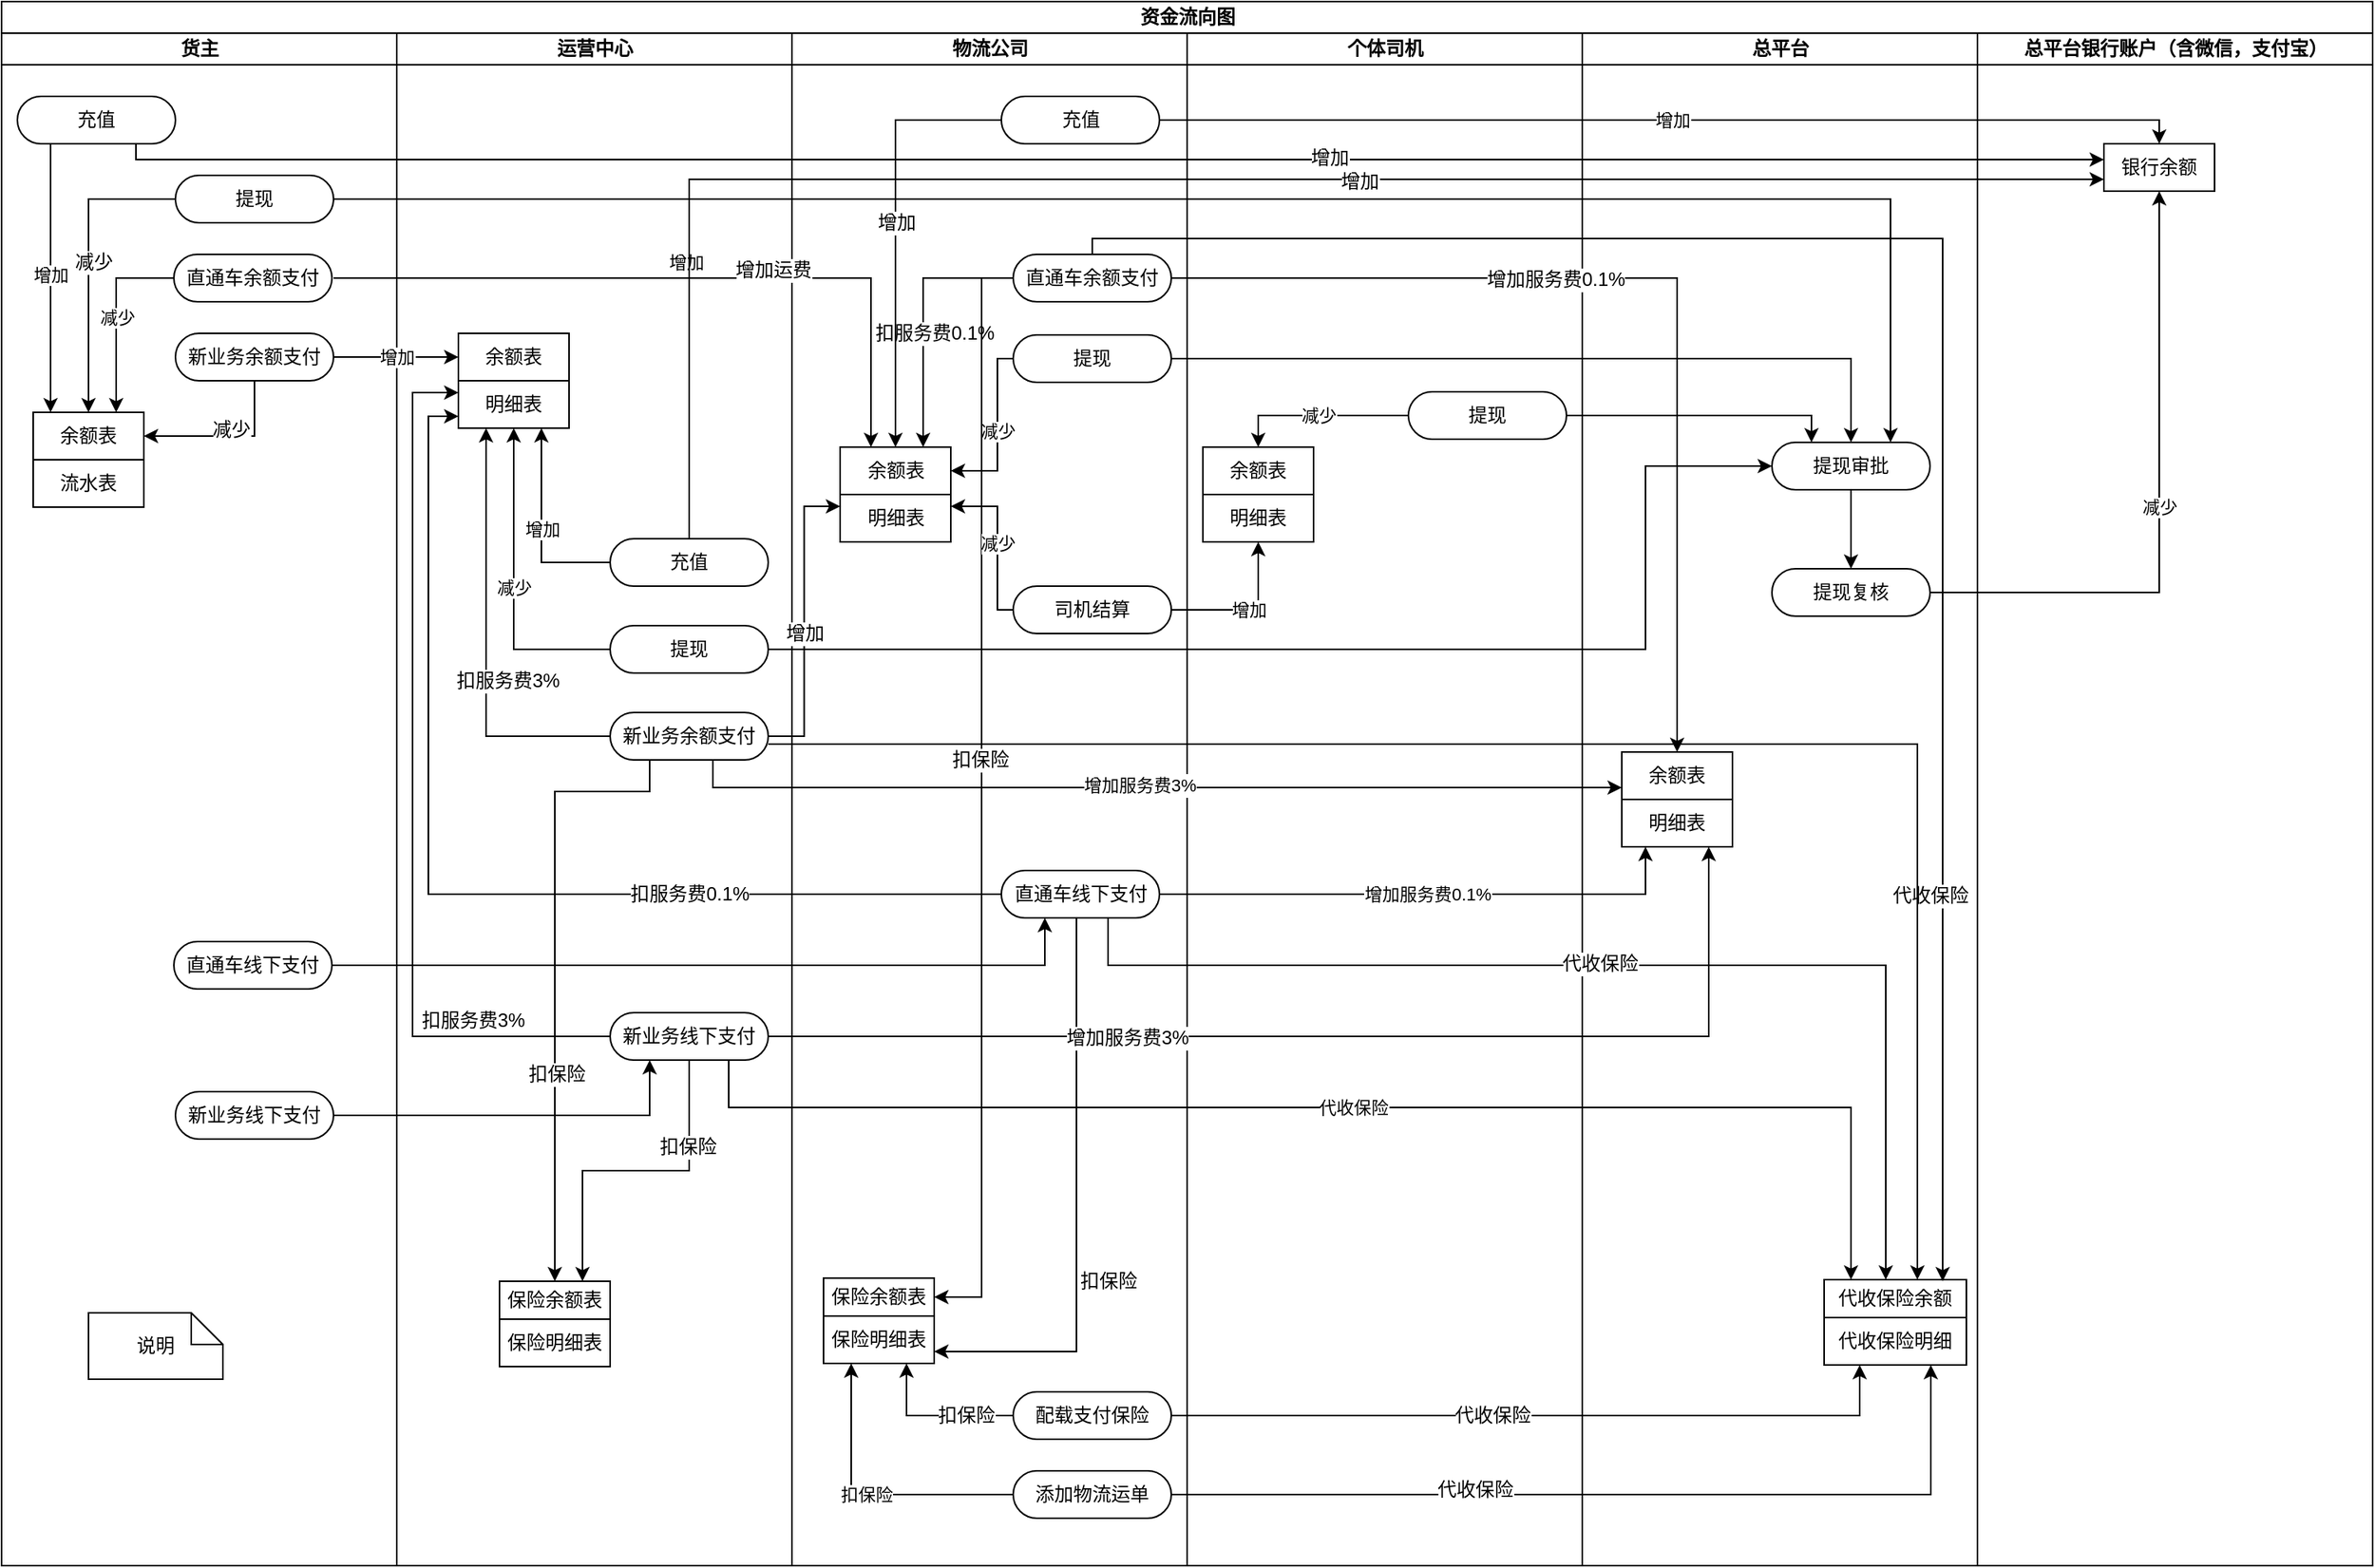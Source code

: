 <mxfile version="12.3.8" type="github" pages="3">
  <diagram name="货主账户及明细" id="0783ab3e-0a74-02c8-0abd-f7b4e66b4bec">
    <mxGraphModel dx="1662" dy="713" grid="1" gridSize="10" guides="1" tooltips="1" connect="1" arrows="1" fold="1" page="1" pageScale="1" pageWidth="850" pageHeight="1100" background="#ffffff" math="0" shadow="0">
      <root>
        <mxCell id="0"/>
        <mxCell id="1" parent="0"/>
        <mxCell id="1c1d494c118603dd-1" value="资金流向图" style="swimlane;html=1;childLayout=stackLayout;startSize=20;rounded=0;shadow=0;comic=0;labelBackgroundColor=none;strokeWidth=1;fontFamily=Verdana;fontSize=12;align=center;" parent="1" vertex="1">
          <mxGeometry x="40" y="20" width="1500" height="990" as="geometry"/>
        </mxCell>
        <mxCell id="1c1d494c118603dd-2" value="货主" style="swimlane;html=1;startSize=20;" parent="1c1d494c118603dd-1" vertex="1">
          <mxGeometry y="20" width="250" height="970" as="geometry"/>
        </mxCell>
        <mxCell id="FfNupLPTCF3Zzm_iDnfI-26" style="edgeStyle=orthogonalEdgeStyle;rounded=0;orthogonalLoop=1;jettySize=auto;html=1;entryX=0.5;entryY=0;entryDx=0;entryDy=0;" edge="1" parent="1c1d494c118603dd-2" source="1c1d494c118603dd-6" target="I3AY7QKZR8Awk9amFQ1F-125">
          <mxGeometry relative="1" as="geometry"/>
        </mxCell>
        <mxCell id="FfNupLPTCF3Zzm_iDnfI-47" value="减少" style="text;html=1;align=center;verticalAlign=middle;resizable=0;points=[];;labelBackgroundColor=#ffffff;" vertex="1" connectable="0" parent="FfNupLPTCF3Zzm_iDnfI-26">
          <mxGeometry y="3" relative="1" as="geometry">
            <mxPoint as="offset"/>
          </mxGeometry>
        </mxCell>
        <mxCell id="1c1d494c118603dd-6" value="提现" style="rounded=1;whiteSpace=wrap;html=1;shadow=0;comic=0;labelBackgroundColor=none;strokeWidth=1;fontFamily=Verdana;fontSize=12;align=center;arcSize=50;" parent="1c1d494c118603dd-2" vertex="1">
          <mxGeometry x="110" y="90" width="100" height="30" as="geometry"/>
        </mxCell>
        <mxCell id="1c1d494c118603dd-21" value="说明" style="shape=note;whiteSpace=wrap;html=1;rounded=0;shadow=0;comic=0;labelBackgroundColor=none;strokeWidth=1;fontFamily=Verdana;fontSize=12;align=center;size=20;" parent="1c1d494c118603dd-2" vertex="1">
          <mxGeometry x="55" y="810" width="85" height="42" as="geometry"/>
        </mxCell>
        <mxCell id="FfNupLPTCF3Zzm_iDnfI-24" value="增加" style="edgeStyle=orthogonalEdgeStyle;rounded=0;orthogonalLoop=1;jettySize=auto;html=1;exitX=0.25;exitY=1;exitDx=0;exitDy=0;entryX=0.157;entryY=0;entryDx=0;entryDy=0;entryPerimeter=0;" edge="1" parent="1c1d494c118603dd-2" source="I3AY7QKZR8Awk9amFQ1F-123" target="I3AY7QKZR8Awk9amFQ1F-125">
          <mxGeometry relative="1" as="geometry">
            <Array as="points">
              <mxPoint x="31" y="70"/>
            </Array>
          </mxGeometry>
        </mxCell>
        <mxCell id="I3AY7QKZR8Awk9amFQ1F-123" value="充值" style="rounded=1;whiteSpace=wrap;html=1;shadow=0;comic=0;labelBackgroundColor=none;strokeWidth=1;fontFamily=Verdana;fontSize=12;align=center;arcSize=50;" vertex="1" parent="1c1d494c118603dd-2">
          <mxGeometry x="10" y="40" width="100" height="30" as="geometry"/>
        </mxCell>
        <mxCell id="I3AY7QKZR8Awk9amFQ1F-125" value="余额表" style="rounded=0;whiteSpace=wrap;html=1;shadow=0;comic=0;labelBackgroundColor=none;strokeWidth=1;fontFamily=Verdana;fontSize=12;align=center;arcSize=50;" vertex="1" parent="1c1d494c118603dd-2">
          <mxGeometry x="20" y="240" width="70" height="30" as="geometry"/>
        </mxCell>
        <mxCell id="I3AY7QKZR8Awk9amFQ1F-126" value="流水表" style="rounded=0;whiteSpace=wrap;html=1;shadow=0;comic=0;labelBackgroundColor=none;strokeWidth=1;fontFamily=Verdana;fontSize=12;align=center;arcSize=50;" vertex="1" parent="1c1d494c118603dd-2">
          <mxGeometry x="20" y="270" width="70" height="30" as="geometry"/>
        </mxCell>
        <mxCell id="FfNupLPTCF3Zzm_iDnfI-27" value="减少" style="edgeStyle=orthogonalEdgeStyle;rounded=0;orthogonalLoop=1;jettySize=auto;html=1;entryX=0.75;entryY=0;entryDx=0;entryDy=0;" edge="1" parent="1c1d494c118603dd-2" source="I3AY7QKZR8Awk9amFQ1F-127" target="I3AY7QKZR8Awk9amFQ1F-125">
          <mxGeometry relative="1" as="geometry"/>
        </mxCell>
        <mxCell id="I3AY7QKZR8Awk9amFQ1F-127" value="直通车余额支付" style="rounded=1;whiteSpace=wrap;html=1;shadow=0;comic=0;labelBackgroundColor=none;strokeWidth=1;fontFamily=Verdana;fontSize=12;align=center;arcSize=50;" vertex="1" parent="1c1d494c118603dd-2">
          <mxGeometry x="109" y="140" width="100" height="30" as="geometry"/>
        </mxCell>
        <mxCell id="FfNupLPTCF3Zzm_iDnfI-45" style="edgeStyle=orthogonalEdgeStyle;rounded=0;orthogonalLoop=1;jettySize=auto;html=1;entryX=1;entryY=0.5;entryDx=0;entryDy=0;exitX=0.5;exitY=1;exitDx=0;exitDy=0;" edge="1" parent="1c1d494c118603dd-2" source="FfNupLPTCF3Zzm_iDnfI-34" target="I3AY7QKZR8Awk9amFQ1F-125">
          <mxGeometry relative="1" as="geometry">
            <Array as="points">
              <mxPoint x="160" y="255"/>
            </Array>
          </mxGeometry>
        </mxCell>
        <mxCell id="FfNupLPTCF3Zzm_iDnfI-46" value="减少" style="text;html=1;align=center;verticalAlign=middle;resizable=0;points=[];;labelBackgroundColor=#ffffff;" vertex="1" connectable="0" parent="FfNupLPTCF3Zzm_iDnfI-45">
          <mxGeometry x="-0.409" y="-15" relative="1" as="geometry">
            <mxPoint as="offset"/>
          </mxGeometry>
        </mxCell>
        <mxCell id="FfNupLPTCF3Zzm_iDnfI-34" value="新业务余额支付" style="rounded=1;whiteSpace=wrap;html=1;shadow=0;comic=0;labelBackgroundColor=none;strokeWidth=1;fontFamily=Verdana;fontSize=12;align=center;arcSize=50;" vertex="1" parent="1c1d494c118603dd-2">
          <mxGeometry x="110" y="190" width="100" height="30" as="geometry"/>
        </mxCell>
        <mxCell id="FfNupLPTCF3Zzm_iDnfI-61" value="直通车线下支付" style="rounded=1;whiteSpace=wrap;html=1;shadow=0;comic=0;labelBackgroundColor=none;strokeWidth=1;fontFamily=Verdana;fontSize=12;align=center;arcSize=50;" vertex="1" parent="1c1d494c118603dd-2">
          <mxGeometry x="109" y="575" width="100" height="30" as="geometry"/>
        </mxCell>
        <mxCell id="FfNupLPTCF3Zzm_iDnfI-65" value="新业务线下支付" style="rounded=1;whiteSpace=wrap;html=1;shadow=0;comic=0;labelBackgroundColor=none;strokeWidth=1;fontFamily=Verdana;fontSize=12;align=center;arcSize=50;" vertex="1" parent="1c1d494c118603dd-2">
          <mxGeometry x="110" y="670" width="100" height="30" as="geometry"/>
        </mxCell>
        <mxCell id="1c1d494c118603dd-3" value="运营中心" style="swimlane;html=1;startSize=20;" parent="1c1d494c118603dd-1" vertex="1">
          <mxGeometry x="250" y="20" width="250" height="970" as="geometry"/>
        </mxCell>
        <mxCell id="FfNupLPTCF3Zzm_iDnfI-49" value="减少" style="edgeStyle=orthogonalEdgeStyle;rounded=0;orthogonalLoop=1;jettySize=auto;html=1;entryX=0.5;entryY=1;entryDx=0;entryDy=0;" edge="1" parent="1c1d494c118603dd-3" source="I3AY7QKZR8Awk9amFQ1F-128" target="FfNupLPTCF3Zzm_iDnfI-36">
          <mxGeometry relative="1" as="geometry"/>
        </mxCell>
        <mxCell id="I3AY7QKZR8Awk9amFQ1F-128" value="提现" style="rounded=1;whiteSpace=wrap;html=1;shadow=0;comic=0;labelBackgroundColor=none;strokeWidth=1;fontFamily=Verdana;fontSize=12;align=center;arcSize=50;" vertex="1" parent="1c1d494c118603dd-3">
          <mxGeometry x="135" y="375" width="100" height="30" as="geometry"/>
        </mxCell>
        <mxCell id="I3AY7QKZR8Awk9amFQ1F-129" value="充值" style="rounded=1;whiteSpace=wrap;html=1;shadow=0;comic=0;labelBackgroundColor=none;strokeWidth=1;fontFamily=Verdana;fontSize=12;align=center;arcSize=50;" vertex="1" parent="1c1d494c118603dd-3">
          <mxGeometry x="135" y="320" width="100" height="30" as="geometry"/>
        </mxCell>
        <mxCell id="FfNupLPTCF3Zzm_iDnfI-50" style="edgeStyle=orthogonalEdgeStyle;rounded=0;orthogonalLoop=1;jettySize=auto;html=1;entryX=0.25;entryY=1;entryDx=0;entryDy=0;" edge="1" parent="1c1d494c118603dd-3" source="I3AY7QKZR8Awk9amFQ1F-130" target="FfNupLPTCF3Zzm_iDnfI-36">
          <mxGeometry relative="1" as="geometry"/>
        </mxCell>
        <mxCell id="FfNupLPTCF3Zzm_iDnfI-51" value="扣服务费3%" style="text;html=1;align=center;verticalAlign=middle;resizable=0;points=[];;labelBackgroundColor=#ffffff;" vertex="1" connectable="0" parent="FfNupLPTCF3Zzm_iDnfI-50">
          <mxGeometry x="-0.411" y="-34" relative="1" as="geometry">
            <mxPoint x="-21" y="-33" as="offset"/>
          </mxGeometry>
        </mxCell>
        <mxCell id="FfNupLPTCF3Zzm_iDnfI-126" style="edgeStyle=orthogonalEdgeStyle;rounded=0;orthogonalLoop=1;jettySize=auto;html=1;entryX=0.5;entryY=0;entryDx=0;entryDy=0;exitX=0.25;exitY=1;exitDx=0;exitDy=0;" edge="1" parent="1c1d494c118603dd-3" source="I3AY7QKZR8Awk9amFQ1F-130" target="FfNupLPTCF3Zzm_iDnfI-101">
          <mxGeometry relative="1" as="geometry">
            <Array as="points">
              <mxPoint x="160" y="480"/>
              <mxPoint x="100" y="480"/>
            </Array>
          </mxGeometry>
        </mxCell>
        <mxCell id="FfNupLPTCF3Zzm_iDnfI-130" value="扣保险" style="text;html=1;align=center;verticalAlign=middle;resizable=0;points=[];;labelBackgroundColor=#ffffff;" vertex="1" connectable="0" parent="FfNupLPTCF3Zzm_iDnfI-126">
          <mxGeometry x="0.328" y="1" relative="1" as="geometry">
            <mxPoint as="offset"/>
          </mxGeometry>
        </mxCell>
        <mxCell id="I3AY7QKZR8Awk9amFQ1F-130" value="新业务余额支付" style="rounded=1;whiteSpace=wrap;html=1;shadow=0;comic=0;labelBackgroundColor=none;strokeWidth=1;fontFamily=Verdana;fontSize=12;align=center;arcSize=50;" vertex="1" parent="1c1d494c118603dd-3">
          <mxGeometry x="135" y="430" width="100" height="30" as="geometry"/>
        </mxCell>
        <mxCell id="FfNupLPTCF3Zzm_iDnfI-35" value="余额表" style="rounded=0;whiteSpace=wrap;html=1;shadow=0;comic=0;labelBackgroundColor=none;strokeWidth=1;fontFamily=Verdana;fontSize=12;align=center;arcSize=50;" vertex="1" parent="1c1d494c118603dd-3">
          <mxGeometry x="39" y="190" width="70" height="30" as="geometry"/>
        </mxCell>
        <mxCell id="FfNupLPTCF3Zzm_iDnfI-36" value="明细表" style="rounded=0;whiteSpace=wrap;html=1;shadow=0;comic=0;labelBackgroundColor=none;strokeWidth=1;fontFamily=Verdana;fontSize=12;align=center;arcSize=50;" vertex="1" parent="1c1d494c118603dd-3">
          <mxGeometry x="39" y="220" width="70" height="30" as="geometry"/>
        </mxCell>
        <mxCell id="FfNupLPTCF3Zzm_iDnfI-48" value="增加" style="edgeStyle=orthogonalEdgeStyle;rounded=0;orthogonalLoop=1;jettySize=auto;html=1;entryX=0.75;entryY=1;entryDx=0;entryDy=0;" edge="1" parent="1c1d494c118603dd-3" source="I3AY7QKZR8Awk9amFQ1F-129" target="FfNupLPTCF3Zzm_iDnfI-36">
          <mxGeometry relative="1" as="geometry">
            <mxPoint x="60" y="260" as="targetPoint"/>
          </mxGeometry>
        </mxCell>
        <mxCell id="FfNupLPTCF3Zzm_iDnfI-73" style="edgeStyle=orthogonalEdgeStyle;rounded=0;orthogonalLoop=1;jettySize=auto;html=1;entryX=0;entryY=0.25;entryDx=0;entryDy=0;" edge="1" parent="1c1d494c118603dd-3" source="FfNupLPTCF3Zzm_iDnfI-70" target="FfNupLPTCF3Zzm_iDnfI-36">
          <mxGeometry relative="1" as="geometry">
            <Array as="points">
              <mxPoint x="10" y="635"/>
              <mxPoint x="10" y="228"/>
            </Array>
          </mxGeometry>
        </mxCell>
        <mxCell id="FfNupLPTCF3Zzm_iDnfI-128" style="edgeStyle=orthogonalEdgeStyle;rounded=0;orthogonalLoop=1;jettySize=auto;html=1;entryX=0.75;entryY=0;entryDx=0;entryDy=0;" edge="1" parent="1c1d494c118603dd-3" source="FfNupLPTCF3Zzm_iDnfI-70" target="FfNupLPTCF3Zzm_iDnfI-101">
          <mxGeometry relative="1" as="geometry"/>
        </mxCell>
        <mxCell id="FfNupLPTCF3Zzm_iDnfI-129" value="扣保险" style="text;html=1;align=center;verticalAlign=middle;resizable=0;points=[];;labelBackgroundColor=#ffffff;" vertex="1" connectable="0" parent="FfNupLPTCF3Zzm_iDnfI-128">
          <mxGeometry x="-0.469" y="-1" relative="1" as="geometry">
            <mxPoint as="offset"/>
          </mxGeometry>
        </mxCell>
        <mxCell id="FfNupLPTCF3Zzm_iDnfI-70" value="新业务线下支付" style="rounded=1;whiteSpace=wrap;html=1;shadow=0;comic=0;labelBackgroundColor=none;strokeWidth=1;fontFamily=Verdana;fontSize=12;align=center;arcSize=50;" vertex="1" parent="1c1d494c118603dd-3">
          <mxGeometry x="135" y="620" width="100" height="30" as="geometry"/>
        </mxCell>
        <mxCell id="FfNupLPTCF3Zzm_iDnfI-101" value="保险余额表" style="rounded=0;whiteSpace=wrap;html=1;shadow=0;comic=0;labelBackgroundColor=none;strokeWidth=1;fontFamily=Verdana;fontSize=12;align=center;arcSize=50;" vertex="1" parent="1c1d494c118603dd-3">
          <mxGeometry x="65" y="790" width="70" height="24" as="geometry"/>
        </mxCell>
        <mxCell id="FfNupLPTCF3Zzm_iDnfI-102" value="保险明细表" style="rounded=0;whiteSpace=wrap;html=1;shadow=0;comic=0;labelBackgroundColor=none;strokeWidth=1;fontFamily=Verdana;fontSize=12;align=center;arcSize=50;" vertex="1" parent="1c1d494c118603dd-3">
          <mxGeometry x="65" y="814" width="70" height="30" as="geometry"/>
        </mxCell>
        <mxCell id="FfNupLPTCF3Zzm_iDnfI-121" value="扣服务费3%" style="text;html=1;align=center;verticalAlign=middle;resizable=0;points=[];;autosize=1;" vertex="1" parent="1c1d494c118603dd-3">
          <mxGeometry x="7.5" y="615" width="80" height="20" as="geometry"/>
        </mxCell>
        <mxCell id="1c1d494c118603dd-4" value="物流公司" style="swimlane;html=1;startSize=20;" parent="1c1d494c118603dd-1" vertex="1">
          <mxGeometry x="500" y="20" width="250" height="970" as="geometry"/>
        </mxCell>
        <mxCell id="1c1d494c118603dd-9" value="余额表" style="rounded=0;whiteSpace=wrap;html=1;shadow=0;comic=0;labelBackgroundColor=none;strokeWidth=1;fontFamily=Verdana;fontSize=12;align=center;arcSize=50;" parent="1c1d494c118603dd-4" vertex="1">
          <mxGeometry x="30.5" y="262" width="70" height="30" as="geometry"/>
        </mxCell>
        <mxCell id="I3AY7QKZR8Awk9amFQ1F-122" value="明细表" style="rounded=0;whiteSpace=wrap;html=1;shadow=0;comic=0;labelBackgroundColor=none;strokeWidth=1;fontFamily=Verdana;fontSize=12;align=center;arcSize=50;" vertex="1" parent="1c1d494c118603dd-4">
          <mxGeometry x="30.5" y="292" width="70" height="30" as="geometry"/>
        </mxCell>
        <mxCell id="FfNupLPTCF3Zzm_iDnfI-135" style="edgeStyle=orthogonalEdgeStyle;rounded=0;orthogonalLoop=1;jettySize=auto;html=1;entryX=0.75;entryY=1;entryDx=0;entryDy=0;" edge="1" parent="1c1d494c118603dd-4" source="FfNupLPTCF3Zzm_iDnfI-38" target="FfNupLPTCF3Zzm_iDnfI-78">
          <mxGeometry relative="1" as="geometry"/>
        </mxCell>
        <mxCell id="FfNupLPTCF3Zzm_iDnfI-137" value="扣保险" style="text;html=1;align=center;verticalAlign=middle;resizable=0;points=[];;labelBackgroundColor=#ffffff;" vertex="1" connectable="0" parent="FfNupLPTCF3Zzm_iDnfI-135">
          <mxGeometry x="-0.56" y="3" relative="1" as="geometry">
            <mxPoint x="-8" y="-3" as="offset"/>
          </mxGeometry>
        </mxCell>
        <mxCell id="FfNupLPTCF3Zzm_iDnfI-38" value="配载支付保险" style="rounded=1;whiteSpace=wrap;html=1;shadow=0;comic=0;labelBackgroundColor=none;strokeWidth=1;fontFamily=Verdana;fontSize=12;align=center;arcSize=50;" vertex="1" parent="1c1d494c118603dd-4">
          <mxGeometry x="140" y="860" width="100" height="30" as="geometry"/>
        </mxCell>
        <mxCell id="FfNupLPTCF3Zzm_iDnfI-136" value="扣保险" style="edgeStyle=orthogonalEdgeStyle;rounded=0;orthogonalLoop=1;jettySize=auto;html=1;entryX=0.25;entryY=1;entryDx=0;entryDy=0;" edge="1" parent="1c1d494c118603dd-4" source="FfNupLPTCF3Zzm_iDnfI-39" target="FfNupLPTCF3Zzm_iDnfI-78">
          <mxGeometry relative="1" as="geometry"/>
        </mxCell>
        <mxCell id="FfNupLPTCF3Zzm_iDnfI-39" value="添加物流运单" style="rounded=1;whiteSpace=wrap;html=1;shadow=0;comic=0;labelBackgroundColor=none;strokeWidth=1;fontFamily=Verdana;fontSize=12;align=center;arcSize=50;" vertex="1" parent="1c1d494c118603dd-4">
          <mxGeometry x="140" y="910" width="100" height="30" as="geometry"/>
        </mxCell>
        <mxCell id="FfNupLPTCF3Zzm_iDnfI-77" value="保险余额表" style="rounded=0;whiteSpace=wrap;html=1;shadow=0;comic=0;labelBackgroundColor=none;strokeWidth=1;fontFamily=Verdana;fontSize=12;align=center;arcSize=50;" vertex="1" parent="1c1d494c118603dd-4">
          <mxGeometry x="20" y="788" width="70" height="24" as="geometry"/>
        </mxCell>
        <mxCell id="FfNupLPTCF3Zzm_iDnfI-78" value="保险明细表" style="rounded=0;whiteSpace=wrap;html=1;shadow=0;comic=0;labelBackgroundColor=none;strokeWidth=1;fontFamily=Verdana;fontSize=12;align=center;arcSize=50;" vertex="1" parent="1c1d494c118603dd-4">
          <mxGeometry x="20" y="812" width="70" height="30" as="geometry"/>
        </mxCell>
        <mxCell id="FfNupLPTCF3Zzm_iDnfI-148" value="减少" style="edgeStyle=orthogonalEdgeStyle;rounded=0;orthogonalLoop=1;jettySize=auto;html=1;entryX=1;entryY=0.5;entryDx=0;entryDy=0;" edge="1" parent="1c1d494c118603dd-4" source="FfNupLPTCF3Zzm_iDnfI-95" target="1c1d494c118603dd-9">
          <mxGeometry relative="1" as="geometry">
            <Array as="points">
              <mxPoint x="130" y="206"/>
              <mxPoint x="130" y="277"/>
            </Array>
          </mxGeometry>
        </mxCell>
        <mxCell id="FfNupLPTCF3Zzm_iDnfI-95" value="提现" style="rounded=1;whiteSpace=wrap;html=1;shadow=0;comic=0;labelBackgroundColor=none;strokeWidth=1;fontFamily=Verdana;fontSize=12;align=center;arcSize=50;" vertex="1" parent="1c1d494c118603dd-4">
          <mxGeometry x="140" y="191" width="100" height="30" as="geometry"/>
        </mxCell>
        <mxCell id="FfNupLPTCF3Zzm_iDnfI-110" style="edgeStyle=orthogonalEdgeStyle;rounded=0;orthogonalLoop=1;jettySize=auto;html=1;entryX=0.75;entryY=0;entryDx=0;entryDy=0;" edge="1" parent="1c1d494c118603dd-4" source="FfNupLPTCF3Zzm_iDnfI-107" target="1c1d494c118603dd-9">
          <mxGeometry relative="1" as="geometry"/>
        </mxCell>
        <mxCell id="FfNupLPTCF3Zzm_iDnfI-111" value="扣服务费0.1%" style="text;html=1;align=center;verticalAlign=middle;resizable=0;points=[];;labelBackgroundColor=#ffffff;" vertex="1" connectable="0" parent="FfNupLPTCF3Zzm_iDnfI-110">
          <mxGeometry x="0.12" y="-2" relative="1" as="geometry">
            <mxPoint x="9" as="offset"/>
          </mxGeometry>
        </mxCell>
        <mxCell id="FfNupLPTCF3Zzm_iDnfI-131" style="edgeStyle=orthogonalEdgeStyle;rounded=0;orthogonalLoop=1;jettySize=auto;html=1;" edge="1" parent="1c1d494c118603dd-4" source="FfNupLPTCF3Zzm_iDnfI-107" target="FfNupLPTCF3Zzm_iDnfI-77">
          <mxGeometry relative="1" as="geometry">
            <Array as="points">
              <mxPoint x="120" y="155"/>
              <mxPoint x="120" y="800"/>
            </Array>
          </mxGeometry>
        </mxCell>
        <mxCell id="FfNupLPTCF3Zzm_iDnfI-132" value="扣保险" style="text;html=1;align=center;verticalAlign=middle;resizable=0;points=[];;labelBackgroundColor=#ffffff;" vertex="1" connectable="0" parent="FfNupLPTCF3Zzm_iDnfI-131">
          <mxGeometry x="-0.065" y="-1" relative="1" as="geometry">
            <mxPoint as="offset"/>
          </mxGeometry>
        </mxCell>
        <mxCell id="FfNupLPTCF3Zzm_iDnfI-107" value="直通车余额支付" style="rounded=1;whiteSpace=wrap;html=1;shadow=0;comic=0;labelBackgroundColor=none;strokeWidth=1;fontFamily=Verdana;fontSize=12;align=center;arcSize=50;" vertex="1" parent="1c1d494c118603dd-4">
          <mxGeometry x="140" y="140" width="100" height="30" as="geometry"/>
        </mxCell>
        <mxCell id="FfNupLPTCF3Zzm_iDnfI-103" value="直通车线下支付" style="rounded=1;whiteSpace=wrap;html=1;shadow=0;comic=0;labelBackgroundColor=none;strokeWidth=1;fontFamily=Verdana;fontSize=12;align=center;arcSize=50;" vertex="1" parent="1c1d494c118603dd-4">
          <mxGeometry x="132.5" y="530" width="100" height="30" as="geometry"/>
        </mxCell>
        <mxCell id="FfNupLPTCF3Zzm_iDnfI-133" style="edgeStyle=orthogonalEdgeStyle;rounded=0;orthogonalLoop=1;jettySize=auto;html=1;entryX=1;entryY=0.75;entryDx=0;entryDy=0;" edge="1" parent="1c1d494c118603dd-4" target="FfNupLPTCF3Zzm_iDnfI-78">
          <mxGeometry relative="1" as="geometry">
            <mxPoint x="100" y="830" as="targetPoint"/>
            <mxPoint x="210" y="560" as="sourcePoint"/>
            <Array as="points">
              <mxPoint x="180" y="560"/>
              <mxPoint x="180" y="835"/>
            </Array>
          </mxGeometry>
        </mxCell>
        <mxCell id="FfNupLPTCF3Zzm_iDnfI-134" value="扣保险" style="text;html=1;align=center;verticalAlign=middle;resizable=0;points=[];;labelBackgroundColor=#ffffff;" vertex="1" connectable="0" parent="FfNupLPTCF3Zzm_iDnfI-133">
          <mxGeometry x="0.301" y="3" relative="1" as="geometry">
            <mxPoint x="17" y="3" as="offset"/>
          </mxGeometry>
        </mxCell>
        <mxCell id="FfNupLPTCF3Zzm_iDnfI-142" style="edgeStyle=orthogonalEdgeStyle;rounded=0;orthogonalLoop=1;jettySize=auto;html=1;" edge="1" parent="1c1d494c118603dd-4" source="FfNupLPTCF3Zzm_iDnfI-139" target="1c1d494c118603dd-9">
          <mxGeometry relative="1" as="geometry"/>
        </mxCell>
        <mxCell id="FfNupLPTCF3Zzm_iDnfI-144" value="增加" style="text;html=1;align=center;verticalAlign=middle;resizable=0;points=[];;labelBackgroundColor=#ffffff;" vertex="1" connectable="0" parent="FfNupLPTCF3Zzm_iDnfI-142">
          <mxGeometry x="-0.526" y="41" relative="1" as="geometry">
            <mxPoint x="-2" y="24" as="offset"/>
          </mxGeometry>
        </mxCell>
        <mxCell id="FfNupLPTCF3Zzm_iDnfI-139" value="充值" style="rounded=1;whiteSpace=wrap;html=1;shadow=0;comic=0;labelBackgroundColor=none;strokeWidth=1;fontFamily=Verdana;fontSize=12;align=center;arcSize=50;" vertex="1" parent="1c1d494c118603dd-4">
          <mxGeometry x="132.5" y="40" width="100" height="30" as="geometry"/>
        </mxCell>
        <mxCell id="FfNupLPTCF3Zzm_iDnfI-152" value="减少" style="edgeStyle=orthogonalEdgeStyle;rounded=0;orthogonalLoop=1;jettySize=auto;html=1;entryX=1;entryY=0.25;entryDx=0;entryDy=0;" edge="1" parent="1c1d494c118603dd-4" source="FfNupLPTCF3Zzm_iDnfI-140" target="I3AY7QKZR8Awk9amFQ1F-122">
          <mxGeometry relative="1" as="geometry">
            <Array as="points">
              <mxPoint x="130" y="365"/>
              <mxPoint x="130" y="300"/>
            </Array>
          </mxGeometry>
        </mxCell>
        <mxCell id="FfNupLPTCF3Zzm_iDnfI-140" value="司机结算" style="rounded=1;whiteSpace=wrap;html=1;shadow=0;comic=0;labelBackgroundColor=none;strokeWidth=1;fontFamily=Verdana;fontSize=12;align=center;arcSize=50;" vertex="1" parent="1c1d494c118603dd-4">
          <mxGeometry x="140" y="350" width="100" height="30" as="geometry"/>
        </mxCell>
        <mxCell id="I3AY7QKZR8Awk9amFQ1F-1" value="个体司机" style="swimlane;html=1;startSize=20;" vertex="1" parent="1c1d494c118603dd-1">
          <mxGeometry x="750" y="20" width="250" height="970" as="geometry"/>
        </mxCell>
        <mxCell id="FfNupLPTCF3Zzm_iDnfI-79" value="减少" style="edgeStyle=orthogonalEdgeStyle;rounded=0;orthogonalLoop=1;jettySize=auto;html=1;" edge="1" parent="I3AY7QKZR8Awk9amFQ1F-1" source="FfNupLPTCF3Zzm_iDnfI-40" target="FfNupLPTCF3Zzm_iDnfI-43">
          <mxGeometry relative="1" as="geometry"/>
        </mxCell>
        <mxCell id="FfNupLPTCF3Zzm_iDnfI-40" value="提现" style="rounded=1;whiteSpace=wrap;html=1;shadow=0;comic=0;labelBackgroundColor=none;strokeWidth=1;fontFamily=Verdana;fontSize=12;align=center;arcSize=50;" vertex="1" parent="I3AY7QKZR8Awk9amFQ1F-1">
          <mxGeometry x="140" y="227" width="100" height="30" as="geometry"/>
        </mxCell>
        <mxCell id="FfNupLPTCF3Zzm_iDnfI-43" value="余额表" style="rounded=0;whiteSpace=wrap;html=1;shadow=0;comic=0;labelBackgroundColor=none;strokeWidth=1;fontFamily=Verdana;fontSize=12;align=center;arcSize=50;" vertex="1" parent="I3AY7QKZR8Awk9amFQ1F-1">
          <mxGeometry x="10" y="262" width="70" height="30" as="geometry"/>
        </mxCell>
        <mxCell id="FfNupLPTCF3Zzm_iDnfI-44" value="明细表" style="rounded=0;whiteSpace=wrap;html=1;shadow=0;comic=0;labelBackgroundColor=none;strokeWidth=1;fontFamily=Verdana;fontSize=12;align=center;arcSize=50;" vertex="1" parent="I3AY7QKZR8Awk9amFQ1F-1">
          <mxGeometry x="10" y="292" width="70" height="30" as="geometry"/>
        </mxCell>
        <mxCell id="I3AY7QKZR8Awk9amFQ1F-30" value="总平台" style="swimlane;html=1;startSize=20;" vertex="1" parent="1c1d494c118603dd-1">
          <mxGeometry x="1000" y="20" width="250" height="970" as="geometry"/>
        </mxCell>
        <mxCell id="FfNupLPTCF3Zzm_iDnfI-89" value="" style="edgeStyle=orthogonalEdgeStyle;rounded=0;orthogonalLoop=1;jettySize=auto;html=1;" edge="1" parent="I3AY7QKZR8Awk9amFQ1F-30" source="FfNupLPTCF3Zzm_iDnfI-41" target="FfNupLPTCF3Zzm_iDnfI-42">
          <mxGeometry relative="1" as="geometry"/>
        </mxCell>
        <mxCell id="FfNupLPTCF3Zzm_iDnfI-41" value="提现审批" style="rounded=1;whiteSpace=wrap;html=1;shadow=0;comic=0;labelBackgroundColor=none;strokeWidth=1;fontFamily=Verdana;fontSize=12;align=center;arcSize=50;" vertex="1" parent="I3AY7QKZR8Awk9amFQ1F-30">
          <mxGeometry x="120" y="259" width="100" height="30" as="geometry"/>
        </mxCell>
        <mxCell id="FfNupLPTCF3Zzm_iDnfI-42" value="提现复核" style="rounded=1;whiteSpace=wrap;html=1;shadow=0;comic=0;labelBackgroundColor=none;strokeWidth=1;fontFamily=Verdana;fontSize=12;align=center;arcSize=50;" vertex="1" parent="I3AY7QKZR8Awk9amFQ1F-30">
          <mxGeometry x="120" y="339" width="100" height="30" as="geometry"/>
        </mxCell>
        <mxCell id="FfNupLPTCF3Zzm_iDnfI-55" value="明细表" style="rounded=0;whiteSpace=wrap;html=1;shadow=0;comic=0;labelBackgroundColor=none;strokeWidth=1;fontFamily=Verdana;fontSize=12;align=center;arcSize=50;" vertex="1" parent="I3AY7QKZR8Awk9amFQ1F-30">
          <mxGeometry x="25" y="485" width="70" height="30" as="geometry"/>
        </mxCell>
        <mxCell id="FfNupLPTCF3Zzm_iDnfI-54" value="余额表" style="rounded=0;whiteSpace=wrap;html=1;shadow=0;comic=0;labelBackgroundColor=none;strokeWidth=1;fontFamily=Verdana;fontSize=12;align=center;arcSize=50;" vertex="1" parent="I3AY7QKZR8Awk9amFQ1F-30">
          <mxGeometry x="25" y="455" width="70" height="30" as="geometry"/>
        </mxCell>
        <mxCell id="FfNupLPTCF3Zzm_iDnfI-154" value="代收保险明细" style="rounded=0;whiteSpace=wrap;html=1;shadow=0;comic=0;labelBackgroundColor=none;strokeWidth=1;fontFamily=Verdana;fontSize=12;align=center;arcSize=50;" vertex="1" parent="I3AY7QKZR8Awk9amFQ1F-30">
          <mxGeometry x="153" y="813" width="90" height="30" as="geometry"/>
        </mxCell>
        <mxCell id="FfNupLPTCF3Zzm_iDnfI-153" value="代收保险余额" style="rounded=0;whiteSpace=wrap;html=1;shadow=0;comic=0;labelBackgroundColor=none;strokeWidth=1;fontFamily=Verdana;fontSize=12;align=center;arcSize=50;" vertex="1" parent="I3AY7QKZR8Awk9amFQ1F-30">
          <mxGeometry x="153" y="789" width="90" height="24" as="geometry"/>
        </mxCell>
        <mxCell id="FfNupLPTCF3Zzm_iDnfI-20" value="" style="edgeStyle=orthogonalEdgeStyle;rounded=0;orthogonalLoop=1;jettySize=auto;html=1;exitX=0.75;exitY=1;exitDx=0;exitDy=0;" edge="1" parent="1c1d494c118603dd-1" source="I3AY7QKZR8Awk9amFQ1F-123" target="FfNupLPTCF3Zzm_iDnfI-16">
          <mxGeometry relative="1" as="geometry">
            <Array as="points">
              <mxPoint x="85" y="100"/>
            </Array>
          </mxGeometry>
        </mxCell>
        <mxCell id="FfNupLPTCF3Zzm_iDnfI-93" value="增加" style="text;html=1;align=center;verticalAlign=middle;resizable=0;points=[];;labelBackgroundColor=#ffffff;" vertex="1" connectable="0" parent="FfNupLPTCF3Zzm_iDnfI-20">
          <mxGeometry x="0.608" y="244" relative="1" as="geometry">
            <mxPoint x="-244" y="243" as="offset"/>
          </mxGeometry>
        </mxCell>
        <mxCell id="FfNupLPTCF3Zzm_iDnfI-21" value="" style="edgeStyle=orthogonalEdgeStyle;rounded=0;orthogonalLoop=1;jettySize=auto;html=1;entryX=0.75;entryY=0;entryDx=0;entryDy=0;" edge="1" parent="1c1d494c118603dd-1" source="1c1d494c118603dd-6" target="FfNupLPTCF3Zzm_iDnfI-41">
          <mxGeometry relative="1" as="geometry">
            <mxPoint x="1350" y="100" as="targetPoint"/>
            <Array as="points">
              <mxPoint x="1195" y="125"/>
            </Array>
          </mxGeometry>
        </mxCell>
        <mxCell id="FfNupLPTCF3Zzm_iDnfI-33" value="增加" style="edgeStyle=orthogonalEdgeStyle;rounded=0;orthogonalLoop=1;jettySize=auto;html=1;" edge="1" parent="1c1d494c118603dd-1" target="1c1d494c118603dd-9">
          <mxGeometry x="-0.002" y="10" relative="1" as="geometry">
            <mxPoint x="210" y="175" as="sourcePoint"/>
            <Array as="points">
              <mxPoint x="550" y="175"/>
            </Array>
            <mxPoint as="offset"/>
          </mxGeometry>
        </mxCell>
        <mxCell id="FfNupLPTCF3Zzm_iDnfI-115" value="增加运费" style="text;html=1;align=center;verticalAlign=middle;resizable=0;points=[];;labelBackgroundColor=#ffffff;" vertex="1" connectable="0" parent="FfNupLPTCF3Zzm_iDnfI-33">
          <mxGeometry x="0.116" y="2" relative="1" as="geometry">
            <mxPoint x="28" y="-3" as="offset"/>
          </mxGeometry>
        </mxCell>
        <mxCell id="FfNupLPTCF3Zzm_iDnfI-37" value="增加" style="edgeStyle=orthogonalEdgeStyle;rounded=0;orthogonalLoop=1;jettySize=auto;html=1;" edge="1" parent="1c1d494c118603dd-1" source="FfNupLPTCF3Zzm_iDnfI-34" target="FfNupLPTCF3Zzm_iDnfI-35">
          <mxGeometry relative="1" as="geometry"/>
        </mxCell>
        <mxCell id="FfNupLPTCF3Zzm_iDnfI-52" style="edgeStyle=orthogonalEdgeStyle;rounded=0;orthogonalLoop=1;jettySize=auto;html=1;entryX=0;entryY=0.25;entryDx=0;entryDy=0;" edge="1" parent="1c1d494c118603dd-1" source="I3AY7QKZR8Awk9amFQ1F-130" target="I3AY7QKZR8Awk9amFQ1F-122">
          <mxGeometry relative="1" as="geometry"/>
        </mxCell>
        <mxCell id="FfNupLPTCF3Zzm_iDnfI-53" value="增加" style="text;html=1;align=center;verticalAlign=middle;resizable=0;points=[];;labelBackgroundColor=#ffffff;" vertex="1" connectable="0" parent="FfNupLPTCF3Zzm_iDnfI-52">
          <mxGeometry x="-0.077" relative="1" as="geometry">
            <mxPoint as="offset"/>
          </mxGeometry>
        </mxCell>
        <mxCell id="FfNupLPTCF3Zzm_iDnfI-56" style="edgeStyle=orthogonalEdgeStyle;rounded=0;orthogonalLoop=1;jettySize=auto;html=1;exitX=1;exitY=0.5;exitDx=0;exitDy=0;entryX=0.5;entryY=0;entryDx=0;entryDy=0;" edge="1" parent="1c1d494c118603dd-1" source="FfNupLPTCF3Zzm_iDnfI-107" target="FfNupLPTCF3Zzm_iDnfI-54">
          <mxGeometry relative="1" as="geometry">
            <mxPoint x="1060" y="400" as="targetPoint"/>
            <Array as="points">
              <mxPoint x="1060" y="175"/>
            </Array>
          </mxGeometry>
        </mxCell>
        <mxCell id="FfNupLPTCF3Zzm_iDnfI-58" value="增加服务费0.1%" style="text;html=1;align=center;verticalAlign=middle;resizable=0;points=[];;labelBackgroundColor=#ffffff;" vertex="1" connectable="0" parent="FfNupLPTCF3Zzm_iDnfI-56">
          <mxGeometry x="-0.218" y="-1" relative="1" as="geometry">
            <mxPoint as="offset"/>
          </mxGeometry>
        </mxCell>
        <mxCell id="FfNupLPTCF3Zzm_iDnfI-64" value="增加服务费0.1%" style="edgeStyle=orthogonalEdgeStyle;rounded=0;orthogonalLoop=1;jettySize=auto;html=1;exitX=1;exitY=0.5;exitDx=0;exitDy=0;" edge="1" parent="1c1d494c118603dd-1" source="FfNupLPTCF3Zzm_iDnfI-103">
          <mxGeometry relative="1" as="geometry">
            <mxPoint x="1040" y="535" as="targetPoint"/>
            <Array as="points">
              <mxPoint x="1040" y="565"/>
            </Array>
          </mxGeometry>
        </mxCell>
        <mxCell id="FfNupLPTCF3Zzm_iDnfI-75" style="edgeStyle=orthogonalEdgeStyle;rounded=0;orthogonalLoop=1;jettySize=auto;html=1;" edge="1" parent="1c1d494c118603dd-1" source="FfNupLPTCF3Zzm_iDnfI-70">
          <mxGeometry relative="1" as="geometry">
            <mxPoint x="1080" y="535" as="targetPoint"/>
            <Array as="points">
              <mxPoint x="1080" y="655"/>
              <mxPoint x="1080" y="535"/>
            </Array>
          </mxGeometry>
        </mxCell>
        <mxCell id="FfNupLPTCF3Zzm_iDnfI-76" value="增加服务费3%" style="text;html=1;align=center;verticalAlign=middle;resizable=0;points=[];;labelBackgroundColor=#ffffff;" vertex="1" connectable="0" parent="FfNupLPTCF3Zzm_iDnfI-75">
          <mxGeometry x="-0.365" y="-1" relative="1" as="geometry">
            <mxPoint as="offset"/>
          </mxGeometry>
        </mxCell>
        <mxCell id="FfNupLPTCF3Zzm_iDnfI-82" style="edgeStyle=orthogonalEdgeStyle;rounded=0;orthogonalLoop=1;jettySize=auto;html=1;entryX=0;entryY=0.5;entryDx=0;entryDy=0;" edge="1" parent="1c1d494c118603dd-1" source="I3AY7QKZR8Awk9amFQ1F-128" target="FfNupLPTCF3Zzm_iDnfI-41">
          <mxGeometry relative="1" as="geometry">
            <mxPoint x="1120" y="283" as="targetPoint"/>
            <Array as="points">
              <mxPoint x="1040" y="410"/>
              <mxPoint x="1040" y="294"/>
            </Array>
          </mxGeometry>
        </mxCell>
        <mxCell id="FfNupLPTCF3Zzm_iDnfI-90" value="减少" style="edgeStyle=orthogonalEdgeStyle;rounded=0;orthogonalLoop=1;jettySize=auto;html=1;entryX=0.5;entryY=1;entryDx=0;entryDy=0;" edge="1" parent="1c1d494c118603dd-1" source="FfNupLPTCF3Zzm_iDnfI-42" target="FfNupLPTCF3Zzm_iDnfI-16">
          <mxGeometry relative="1" as="geometry">
            <mxPoint x="1360" y="150" as="targetPoint"/>
            <Array as="points">
              <mxPoint x="1365" y="374"/>
            </Array>
          </mxGeometry>
        </mxCell>
        <mxCell id="FfNupLPTCF3Zzm_iDnfI-91" style="edgeStyle=orthogonalEdgeStyle;rounded=0;orthogonalLoop=1;jettySize=auto;html=1;entryX=0;entryY=0.75;entryDx=0;entryDy=0;" edge="1" parent="1c1d494c118603dd-1" source="I3AY7QKZR8Awk9amFQ1F-129" target="FfNupLPTCF3Zzm_iDnfI-16">
          <mxGeometry relative="1" as="geometry">
            <Array as="points">
              <mxPoint x="435" y="113"/>
            </Array>
          </mxGeometry>
        </mxCell>
        <mxCell id="FfNupLPTCF3Zzm_iDnfI-92" value="增加" style="text;html=1;align=center;verticalAlign=middle;resizable=0;points=[];;labelBackgroundColor=#ffffff;" vertex="1" connectable="0" parent="FfNupLPTCF3Zzm_iDnfI-91">
          <mxGeometry x="0.161" y="-1" relative="1" as="geometry">
            <mxPoint as="offset"/>
          </mxGeometry>
        </mxCell>
        <mxCell id="FfNupLPTCF3Zzm_iDnfI-99" style="edgeStyle=orthogonalEdgeStyle;rounded=0;orthogonalLoop=1;jettySize=auto;html=1;entryX=0.25;entryY=0;entryDx=0;entryDy=0;" edge="1" parent="1c1d494c118603dd-1" source="FfNupLPTCF3Zzm_iDnfI-40" target="FfNupLPTCF3Zzm_iDnfI-41">
          <mxGeometry relative="1" as="geometry">
            <Array as="points">
              <mxPoint x="1145" y="262"/>
            </Array>
          </mxGeometry>
        </mxCell>
        <mxCell id="FfNupLPTCF3Zzm_iDnfI-100" style="edgeStyle=orthogonalEdgeStyle;rounded=0;orthogonalLoop=1;jettySize=auto;html=1;entryX=0.5;entryY=0;entryDx=0;entryDy=0;" edge="1" parent="1c1d494c118603dd-1" source="FfNupLPTCF3Zzm_iDnfI-95" target="FfNupLPTCF3Zzm_iDnfI-41">
          <mxGeometry relative="1" as="geometry">
            <mxPoint x="1170" y="266" as="targetPoint"/>
          </mxGeometry>
        </mxCell>
        <mxCell id="FfNupLPTCF3Zzm_iDnfI-112" style="edgeStyle=orthogonalEdgeStyle;rounded=0;orthogonalLoop=1;jettySize=auto;html=1;entryX=0;entryY=0.75;entryDx=0;entryDy=0;" edge="1" parent="1c1d494c118603dd-1" source="I3AY7QKZR8Awk9amFQ1F-130" target="FfNupLPTCF3Zzm_iDnfI-54">
          <mxGeometry relative="1" as="geometry">
            <Array as="points">
              <mxPoint x="450" y="498"/>
            </Array>
          </mxGeometry>
        </mxCell>
        <mxCell id="FfNupLPTCF3Zzm_iDnfI-113" value="&lt;span style=&quot;font-size: 11px&quot;&gt;增加服务费3%&lt;/span&gt;" style="text;html=1;align=center;verticalAlign=middle;resizable=0;points=[];;labelBackgroundColor=#ffffff;" vertex="1" connectable="0" parent="FfNupLPTCF3Zzm_iDnfI-112">
          <mxGeometry x="-0.03" y="2" relative="1" as="geometry">
            <mxPoint as="offset"/>
          </mxGeometry>
        </mxCell>
        <mxCell id="FfNupLPTCF3Zzm_iDnfI-106" style="edgeStyle=orthogonalEdgeStyle;rounded=0;orthogonalLoop=1;jettySize=auto;html=1;entryX=0;entryY=0.75;entryDx=0;entryDy=0;" edge="1" parent="1c1d494c118603dd-1" source="FfNupLPTCF3Zzm_iDnfI-103" target="FfNupLPTCF3Zzm_iDnfI-36">
          <mxGeometry relative="1" as="geometry">
            <Array as="points">
              <mxPoint x="270" y="565"/>
              <mxPoint x="270" y="263"/>
            </Array>
          </mxGeometry>
        </mxCell>
        <mxCell id="FfNupLPTCF3Zzm_iDnfI-122" value="扣服务费0.1%" style="text;html=1;align=center;verticalAlign=middle;resizable=0;points=[];;labelBackgroundColor=#ffffff;" vertex="1" connectable="0" parent="FfNupLPTCF3Zzm_iDnfI-106">
          <mxGeometry x="-0.413" y="2" relative="1" as="geometry">
            <mxPoint x="3.5" y="-2" as="offset"/>
          </mxGeometry>
        </mxCell>
        <mxCell id="FfNupLPTCF3Zzm_iDnfI-123" style="edgeStyle=orthogonalEdgeStyle;rounded=0;orthogonalLoop=1;jettySize=auto;html=1;" edge="1" parent="1c1d494c118603dd-1" source="FfNupLPTCF3Zzm_iDnfI-61">
          <mxGeometry relative="1" as="geometry">
            <mxPoint x="660" y="580" as="targetPoint"/>
            <Array as="points">
              <mxPoint x="660" y="610"/>
            </Array>
          </mxGeometry>
        </mxCell>
        <mxCell id="FfNupLPTCF3Zzm_iDnfI-124" style="edgeStyle=orthogonalEdgeStyle;rounded=0;orthogonalLoop=1;jettySize=auto;html=1;entryX=0.25;entryY=1;entryDx=0;entryDy=0;" edge="1" parent="1c1d494c118603dd-1" source="FfNupLPTCF3Zzm_iDnfI-65" target="FfNupLPTCF3Zzm_iDnfI-70">
          <mxGeometry relative="1" as="geometry"/>
        </mxCell>
        <mxCell id="FfNupLPTCF3Zzm_iDnfI-143" value="增加" style="edgeStyle=orthogonalEdgeStyle;rounded=0;orthogonalLoop=1;jettySize=auto;html=1;entryX=0.5;entryY=0;entryDx=0;entryDy=0;" edge="1" parent="1c1d494c118603dd-1" source="FfNupLPTCF3Zzm_iDnfI-139" target="FfNupLPTCF3Zzm_iDnfI-16">
          <mxGeometry relative="1" as="geometry">
            <Array as="points">
              <mxPoint x="1365" y="75"/>
            </Array>
          </mxGeometry>
        </mxCell>
        <mxCell id="FfNupLPTCF3Zzm_iDnfI-149" value="增加" style="edgeStyle=orthogonalEdgeStyle;rounded=0;orthogonalLoop=1;jettySize=auto;html=1;entryX=0.5;entryY=1;entryDx=0;entryDy=0;" edge="1" parent="1c1d494c118603dd-1" source="FfNupLPTCF3Zzm_iDnfI-140" target="FfNupLPTCF3Zzm_iDnfI-44">
          <mxGeometry relative="1" as="geometry"/>
        </mxCell>
        <mxCell id="FfNupLPTCF3Zzm_iDnfI-155" style="edgeStyle=orthogonalEdgeStyle;rounded=0;orthogonalLoop=1;jettySize=auto;html=1;" edge="1" parent="1c1d494c118603dd-1" source="FfNupLPTCF3Zzm_iDnfI-103" target="FfNupLPTCF3Zzm_iDnfI-153">
          <mxGeometry relative="1" as="geometry">
            <mxPoint x="700" y="585" as="sourcePoint"/>
            <mxPoint x="1192" y="770" as="targetPoint"/>
            <Array as="points">
              <mxPoint x="700" y="610"/>
              <mxPoint x="1192" y="610"/>
            </Array>
          </mxGeometry>
        </mxCell>
        <mxCell id="FfNupLPTCF3Zzm_iDnfI-156" value="代收保险" style="text;html=1;align=center;verticalAlign=middle;resizable=0;points=[];;labelBackgroundColor=#ffffff;" vertex="1" connectable="0" parent="FfNupLPTCF3Zzm_iDnfI-155">
          <mxGeometry x="-0.056" y="1" relative="1" as="geometry">
            <mxPoint as="offset"/>
          </mxGeometry>
        </mxCell>
        <mxCell id="I3AY7QKZR8Awk9amFQ1F-59" value="总平台银行账户（含微信，支付宝）" style="swimlane;html=1;startSize=20;" vertex="1" parent="1c1d494c118603dd-1">
          <mxGeometry x="1250" y="20" width="250" height="970" as="geometry"/>
        </mxCell>
        <mxCell id="I3AY7QKZR8Awk9amFQ1F-60" style="edgeStyle=orthogonalEdgeStyle;rounded=0;html=1;labelBackgroundColor=none;startArrow=none;startFill=0;startSize=5;endArrow=classicThin;endFill=1;endSize=5;jettySize=auto;orthogonalLoop=1;strokeWidth=1;fontFamily=Verdana;fontSize=12" edge="1" parent="I3AY7QKZR8Awk9amFQ1F-59" source="I3AY7QKZR8Awk9amFQ1F-61">
          <mxGeometry relative="1" as="geometry">
            <mxPoint x="100" y="110" as="targetPoint"/>
          </mxGeometry>
        </mxCell>
        <mxCell id="FfNupLPTCF3Zzm_iDnfI-16" value="银行余额" style="rounded=0;whiteSpace=wrap;html=1;shadow=0;comic=0;labelBackgroundColor=none;strokeWidth=1;fontFamily=Verdana;fontSize=12;align=center;arcSize=50;" vertex="1" parent="I3AY7QKZR8Awk9amFQ1F-59">
          <mxGeometry x="80" y="70" width="70" height="30" as="geometry"/>
        </mxCell>
        <mxCell id="FfNupLPTCF3Zzm_iDnfI-158" style="edgeStyle=orthogonalEdgeStyle;rounded=0;orthogonalLoop=1;jettySize=auto;html=1;entryX=0.844;entryY=0.042;entryDx=0;entryDy=0;entryPerimeter=0;" edge="1" parent="1c1d494c118603dd-1" source="FfNupLPTCF3Zzm_iDnfI-107" target="FfNupLPTCF3Zzm_iDnfI-153">
          <mxGeometry relative="1" as="geometry">
            <mxPoint x="1228" y="770" as="targetPoint"/>
            <Array as="points">
              <mxPoint x="690" y="150"/>
              <mxPoint x="1228" y="150"/>
            </Array>
          </mxGeometry>
        </mxCell>
        <mxCell id="FfNupLPTCF3Zzm_iDnfI-164" value="代收保险" style="text;html=1;align=center;verticalAlign=middle;resizable=0;points=[];;labelBackgroundColor=#ffffff;" vertex="1" connectable="0" parent="FfNupLPTCF3Zzm_iDnfI-158">
          <mxGeometry x="0.53" y="-2" relative="1" as="geometry">
            <mxPoint x="-6.5" y="39" as="offset"/>
          </mxGeometry>
        </mxCell>
        <mxCell id="FfNupLPTCF3Zzm_iDnfI-163" value="代收保险" style="edgeStyle=orthogonalEdgeStyle;rounded=0;orthogonalLoop=1;jettySize=auto;html=1;" edge="1" parent="1c1d494c118603dd-1" source="FfNupLPTCF3Zzm_iDnfI-70" target="FfNupLPTCF3Zzm_iDnfI-153">
          <mxGeometry relative="1" as="geometry">
            <Array as="points">
              <mxPoint x="460" y="700"/>
              <mxPoint x="1170" y="700"/>
            </Array>
          </mxGeometry>
        </mxCell>
        <mxCell id="FfNupLPTCF3Zzm_iDnfI-165" style="edgeStyle=orthogonalEdgeStyle;rounded=0;orthogonalLoop=1;jettySize=auto;html=1;" edge="1" parent="1c1d494c118603dd-1" source="I3AY7QKZR8Awk9amFQ1F-130" target="FfNupLPTCF3Zzm_iDnfI-153">
          <mxGeometry relative="1" as="geometry">
            <mxPoint x="1212" y="790" as="targetPoint"/>
            <Array as="points">
              <mxPoint x="1212" y="470"/>
            </Array>
          </mxGeometry>
        </mxCell>
        <mxCell id="FfNupLPTCF3Zzm_iDnfI-167" style="edgeStyle=orthogonalEdgeStyle;rounded=0;orthogonalLoop=1;jettySize=auto;html=1;entryX=0.25;entryY=1;entryDx=0;entryDy=0;" edge="1" parent="1c1d494c118603dd-1" source="FfNupLPTCF3Zzm_iDnfI-38" target="FfNupLPTCF3Zzm_iDnfI-154">
          <mxGeometry relative="1" as="geometry"/>
        </mxCell>
        <mxCell id="FfNupLPTCF3Zzm_iDnfI-169" value="代收保险" style="text;html=1;align=center;verticalAlign=middle;resizable=0;points=[];;labelBackgroundColor=#ffffff;" vertex="1" connectable="0" parent="FfNupLPTCF3Zzm_iDnfI-167">
          <mxGeometry x="-0.133" relative="1" as="geometry">
            <mxPoint as="offset"/>
          </mxGeometry>
        </mxCell>
        <mxCell id="FfNupLPTCF3Zzm_iDnfI-168" style="edgeStyle=orthogonalEdgeStyle;rounded=0;orthogonalLoop=1;jettySize=auto;html=1;entryX=0.75;entryY=1;entryDx=0;entryDy=0;" edge="1" parent="1c1d494c118603dd-1" source="FfNupLPTCF3Zzm_iDnfI-39" target="FfNupLPTCF3Zzm_iDnfI-154">
          <mxGeometry relative="1" as="geometry"/>
        </mxCell>
        <mxCell id="FfNupLPTCF3Zzm_iDnfI-170" value="代收保险" style="text;html=1;align=center;verticalAlign=middle;resizable=0;points=[];;labelBackgroundColor=#ffffff;" vertex="1" connectable="0" parent="FfNupLPTCF3Zzm_iDnfI-168">
          <mxGeometry x="-0.318" y="3" relative="1" as="geometry">
            <mxPoint as="offset"/>
          </mxGeometry>
        </mxCell>
      </root>
    </mxGraphModel>
  </diagram>
  <diagram name="Copy of 货主账户及明细" id="FgBb3varEeYqgUfKMa5g">
    <mxGraphModel dx="1422" dy="713" grid="1" gridSize="10" guides="1" tooltips="1" connect="1" arrows="1" fold="1" page="1" pageScale="1" pageWidth="850" pageHeight="1100" background="#ffffff" math="0" shadow="0">
      <root>
        <mxCell id="FfinuB7OxpHtBuNWjSvG-0"/>
        <mxCell id="FfinuB7OxpHtBuNWjSvG-1" parent="FfinuB7OxpHtBuNWjSvG-0"/>
        <mxCell id="FfinuB7OxpHtBuNWjSvG-2" value="资金流向" style="swimlane;html=1;childLayout=stackLayout;startSize=20;rounded=0;shadow=0;comic=0;labelBackgroundColor=none;strokeWidth=1;fontFamily=Verdana;fontSize=12;align=center;" vertex="1" parent="FfinuB7OxpHtBuNWjSvG-1">
          <mxGeometry x="40" y="20" width="1500" height="990" as="geometry"/>
        </mxCell>
        <mxCell id="FfinuB7OxpHtBuNWjSvG-3" value="货主账户及明细" style="swimlane;html=1;startSize=20;" vertex="1" parent="FfinuB7OxpHtBuNWjSvG-2">
          <mxGeometry y="20" width="250" height="970" as="geometry"/>
        </mxCell>
        <mxCell id="FfinuB7OxpHtBuNWjSvG-4" value="提现" style="rounded=1;whiteSpace=wrap;html=1;shadow=0;comic=0;labelBackgroundColor=none;strokeWidth=1;fontFamily=Verdana;fontSize=12;align=center;arcSize=50;" vertex="1" parent="FfinuB7OxpHtBuNWjSvG-3">
          <mxGeometry x="62.5" y="100" width="100" height="30" as="geometry"/>
        </mxCell>
        <mxCell id="FfinuB7OxpHtBuNWjSvG-5" value="说明" style="shape=note;whiteSpace=wrap;html=1;rounded=0;shadow=0;comic=0;labelBackgroundColor=none;strokeWidth=1;fontFamily=Verdana;fontSize=12;align=center;size=20;" vertex="1" parent="FfinuB7OxpHtBuNWjSvG-3">
          <mxGeometry x="70" y="340" width="85" height="42" as="geometry"/>
        </mxCell>
        <mxCell id="FfinuB7OxpHtBuNWjSvG-6" value="充值" style="rounded=1;whiteSpace=wrap;html=1;shadow=0;comic=0;labelBackgroundColor=none;strokeWidth=1;fontFamily=Verdana;fontSize=12;align=center;arcSize=50;" vertex="1" parent="FfinuB7OxpHtBuNWjSvG-3">
          <mxGeometry x="5" y="50" width="100" height="30" as="geometry"/>
        </mxCell>
        <mxCell id="FfinuB7OxpHtBuNWjSvG-7" value="余额表" style="rounded=0;whiteSpace=wrap;html=1;shadow=0;comic=0;labelBackgroundColor=none;strokeWidth=1;fontFamily=Verdana;fontSize=12;align=center;arcSize=50;" vertex="1" parent="FfinuB7OxpHtBuNWjSvG-3">
          <mxGeometry x="35" y="230" width="70" height="30" as="geometry"/>
        </mxCell>
        <mxCell id="FfinuB7OxpHtBuNWjSvG-8" value="明细表" style="rounded=0;whiteSpace=wrap;html=1;shadow=0;comic=0;labelBackgroundColor=none;strokeWidth=1;fontFamily=Verdana;fontSize=12;align=center;arcSize=50;" vertex="1" parent="FfinuB7OxpHtBuNWjSvG-3">
          <mxGeometry x="140" y="230" width="70" height="30" as="geometry"/>
        </mxCell>
        <mxCell id="FfinuB7OxpHtBuNWjSvG-9" value="支付运费" style="rounded=1;whiteSpace=wrap;html=1;shadow=0;comic=0;labelBackgroundColor=none;strokeWidth=1;fontFamily=Verdana;fontSize=12;align=center;arcSize=50;" vertex="1" parent="FfinuB7OxpHtBuNWjSvG-3">
          <mxGeometry x="140" y="150" width="100" height="30" as="geometry"/>
        </mxCell>
        <mxCell id="FfinuB7OxpHtBuNWjSvG-10" value="运营中心账户及明细" style="swimlane;html=1;startSize=20;" vertex="1" parent="FfinuB7OxpHtBuNWjSvG-2">
          <mxGeometry x="250" y="20" width="250" height="970" as="geometry"/>
        </mxCell>
        <mxCell id="FfinuB7OxpHtBuNWjSvG-11" style="edgeStyle=none;rounded=0;html=1;labelBackgroundColor=none;startArrow=none;startFill=0;startSize=5;endArrow=classicThin;endFill=1;endSize=5;jettySize=auto;orthogonalLoop=1;strokeWidth=1;fontFamily=Verdana;fontSize=12" edge="1" parent="FfinuB7OxpHtBuNWjSvG-10" source="FfinuB7OxpHtBuNWjSvG-12" target="FfinuB7OxpHtBuNWjSvG-17">
          <mxGeometry relative="1" as="geometry"/>
        </mxCell>
        <mxCell id="FfinuB7OxpHtBuNWjSvG-12" value="Action" style="rounded=1;whiteSpace=wrap;html=1;shadow=0;comic=0;labelBackgroundColor=none;strokeWidth=1;fontFamily=Verdana;fontSize=12;align=center;arcSize=50;" vertex="1" parent="FfinuB7OxpHtBuNWjSvG-10">
          <mxGeometry x="64" y="450" width="100" height="30" as="geometry"/>
        </mxCell>
        <mxCell id="FfinuB7OxpHtBuNWjSvG-13" style="edgeStyle=none;rounded=0;html=1;labelBackgroundColor=none;startArrow=none;startFill=0;startSize=5;endArrow=classicThin;endFill=1;endSize=5;jettySize=auto;orthogonalLoop=1;strokeWidth=1;fontFamily=Verdana;fontSize=12" edge="1" parent="FfinuB7OxpHtBuNWjSvG-10" source="FfinuB7OxpHtBuNWjSvG-14" target="FfinuB7OxpHtBuNWjSvG-12">
          <mxGeometry relative="1" as="geometry"/>
        </mxCell>
        <mxCell id="FfinuB7OxpHtBuNWjSvG-14" value="" style="whiteSpace=wrap;html=1;rounded=0;shadow=0;comic=0;labelBackgroundColor=none;strokeWidth=1;fillColor=#000000;fontFamily=Verdana;fontSize=12;align=center;rotation=0;" vertex="1" parent="FfinuB7OxpHtBuNWjSvG-10">
          <mxGeometry x="40" y="410" width="147" height="10" as="geometry"/>
        </mxCell>
        <mxCell id="FfinuB7OxpHtBuNWjSvG-15" style="edgeStyle=orthogonalEdgeStyle;rounded=0;html=1;entryX=0.25;entryY=0;labelBackgroundColor=none;startArrow=none;startFill=0;startSize=5;endArrow=classicThin;endFill=1;endSize=5;jettySize=auto;orthogonalLoop=1;strokeWidth=1;fontFamily=Verdana;fontSize=12" edge="1" parent="FfinuB7OxpHtBuNWjSvG-10" target="FfinuB7OxpHtBuNWjSvG-14">
          <mxGeometry relative="1" as="geometry">
            <mxPoint x="30" y="380" as="sourcePoint"/>
          </mxGeometry>
        </mxCell>
        <mxCell id="FfinuB7OxpHtBuNWjSvG-16" style="edgeStyle=none;rounded=0;html=1;labelBackgroundColor=none;startArrow=none;startFill=0;startSize=5;endArrow=classicThin;endFill=1;endSize=5;jettySize=auto;orthogonalLoop=1;strokeWidth=1;fontFamily=Verdana;fontSize=12" edge="1" parent="FfinuB7OxpHtBuNWjSvG-10" source="FfinuB7OxpHtBuNWjSvG-17" target="FfinuB7OxpHtBuNWjSvG-18">
          <mxGeometry relative="1" as="geometry"/>
        </mxCell>
        <mxCell id="FfinuB7OxpHtBuNWjSvG-17" value="Object" style="rounded=0;whiteSpace=wrap;html=1;shadow=0;comic=0;labelBackgroundColor=none;strokeWidth=1;fontFamily=Verdana;fontSize=12;align=center;arcSize=50;" vertex="1" parent="FfinuB7OxpHtBuNWjSvG-10">
          <mxGeometry x="125" y="510" width="70" height="30" as="geometry"/>
        </mxCell>
        <mxCell id="FfinuB7OxpHtBuNWjSvG-18" value="Action" style="rounded=1;whiteSpace=wrap;html=1;shadow=0;comic=0;labelBackgroundColor=none;strokeWidth=1;fontFamily=Verdana;fontSize=12;align=center;arcSize=50;" vertex="1" parent="FfinuB7OxpHtBuNWjSvG-10">
          <mxGeometry x="85" y="580" width="100" height="30" as="geometry"/>
        </mxCell>
        <mxCell id="FfinuB7OxpHtBuNWjSvG-19" style="edgeStyle=none;rounded=0;html=1;dashed=1;labelBackgroundColor=none;startArrow=none;startFill=0;startSize=5;endArrow=oval;endFill=0;endSize=5;jettySize=auto;orthogonalLoop=1;strokeWidth=1;fontFamily=Verdana;fontSize=12" edge="1" parent="FfinuB7OxpHtBuNWjSvG-10" source="FfinuB7OxpHtBuNWjSvG-21" target="FfinuB7OxpHtBuNWjSvG-12">
          <mxGeometry relative="1" as="geometry"/>
        </mxCell>
        <mxCell id="FfinuB7OxpHtBuNWjSvG-20" style="edgeStyle=none;rounded=0;html=1;dashed=1;labelBackgroundColor=none;startArrow=none;startFill=0;startSize=5;endArrow=oval;endFill=0;endSize=5;jettySize=auto;orthogonalLoop=1;strokeWidth=1;fontFamily=Verdana;fontSize=12" edge="1" parent="FfinuB7OxpHtBuNWjSvG-10" source="FfinuB7OxpHtBuNWjSvG-21" target="FfinuB7OxpHtBuNWjSvG-17">
          <mxGeometry relative="1" as="geometry"/>
        </mxCell>
        <mxCell id="FfinuB7OxpHtBuNWjSvG-21" value="Note" style="shape=note;whiteSpace=wrap;html=1;rounded=0;shadow=0;comic=0;labelBackgroundColor=none;strokeWidth=1;fontFamily=Verdana;fontSize=12;align=center;size=20;" vertex="1" parent="FfinuB7OxpHtBuNWjSvG-10">
          <mxGeometry x="10" y="510" width="90" height="55" as="geometry"/>
        </mxCell>
        <mxCell id="FfinuB7OxpHtBuNWjSvG-22" style="edgeStyle=none;rounded=0;html=1;dashed=1;labelBackgroundColor=none;startArrow=none;startFill=0;startSize=5;endArrow=oval;endFill=0;endSize=5;jettySize=auto;orthogonalLoop=1;strokeWidth=1;fontFamily=Verdana;fontSize=12" edge="1" parent="FfinuB7OxpHtBuNWjSvG-10" source="FfinuB7OxpHtBuNWjSvG-23" target="FfinuB7OxpHtBuNWjSvG-18">
          <mxGeometry relative="1" as="geometry"/>
        </mxCell>
        <mxCell id="FfinuB7OxpHtBuNWjSvG-23" value="Note" style="shape=note;whiteSpace=wrap;html=1;rounded=0;shadow=0;comic=0;labelBackgroundColor=none;strokeWidth=1;fontFamily=Verdana;fontSize=12;align=center;size=20;" vertex="1" parent="FfinuB7OxpHtBuNWjSvG-10">
          <mxGeometry x="40" y="648" width="105" height="55" as="geometry"/>
        </mxCell>
        <mxCell id="FfinuB7OxpHtBuNWjSvG-24" value="提现" style="rounded=1;whiteSpace=wrap;html=1;shadow=0;comic=0;labelBackgroundColor=none;strokeWidth=1;fontFamily=Verdana;fontSize=12;align=center;arcSize=50;" vertex="1" parent="FfinuB7OxpHtBuNWjSvG-10">
          <mxGeometry x="65" y="100" width="100" height="30" as="geometry"/>
        </mxCell>
        <mxCell id="FfinuB7OxpHtBuNWjSvG-25" value="充值" style="rounded=1;whiteSpace=wrap;html=1;shadow=0;comic=0;labelBackgroundColor=none;strokeWidth=1;fontFamily=Verdana;fontSize=12;align=center;arcSize=50;" vertex="1" parent="FfinuB7OxpHtBuNWjSvG-10">
          <mxGeometry x="7.5" y="50" width="100" height="30" as="geometry"/>
        </mxCell>
        <mxCell id="FfinuB7OxpHtBuNWjSvG-26" value="支付运费" style="rounded=1;whiteSpace=wrap;html=1;shadow=0;comic=0;labelBackgroundColor=none;strokeWidth=1;fontFamily=Verdana;fontSize=12;align=center;arcSize=50;" vertex="1" parent="FfinuB7OxpHtBuNWjSvG-10">
          <mxGeometry x="142.5" y="150" width="100" height="30" as="geometry"/>
        </mxCell>
        <mxCell id="FfinuB7OxpHtBuNWjSvG-27" style="edgeStyle=none;rounded=0;html=1;labelBackgroundColor=none;startArrow=none;startFill=0;startSize=5;endArrow=classicThin;endFill=1;endSize=5;jettySize=auto;orthogonalLoop=1;strokeWidth=1;fontFamily=Verdana;fontSize=12" edge="1" parent="FfinuB7OxpHtBuNWjSvG-2" source="FfinuB7OxpHtBuNWjSvG-18" target="FfinuB7OxpHtBuNWjSvG-32">
          <mxGeometry relative="1" as="geometry"/>
        </mxCell>
        <mxCell id="FfinuB7OxpHtBuNWjSvG-28" style="edgeStyle=none;rounded=0;html=1;dashed=1;labelBackgroundColor=none;startArrow=none;startFill=0;startSize=5;endArrow=oval;endFill=0;endSize=5;jettySize=auto;orthogonalLoop=1;strokeWidth=1;fontFamily=Verdana;fontSize=12" edge="1" parent="FfinuB7OxpHtBuNWjSvG-2" source="FfinuB7OxpHtBuNWjSvG-23" target="FfinuB7OxpHtBuNWjSvG-32">
          <mxGeometry relative="1" as="geometry"/>
        </mxCell>
        <mxCell id="FfinuB7OxpHtBuNWjSvG-29" value="物流公司账户及明细" style="swimlane;html=1;startSize=20;" vertex="1" parent="FfinuB7OxpHtBuNWjSvG-2">
          <mxGeometry x="500" y="20" width="250" height="970" as="geometry"/>
        </mxCell>
        <mxCell id="FfinuB7OxpHtBuNWjSvG-30" value="余额表" style="rounded=0;whiteSpace=wrap;html=1;shadow=0;comic=0;labelBackgroundColor=none;strokeWidth=1;fontFamily=Verdana;fontSize=12;align=center;arcSize=50;" vertex="1" parent="FfinuB7OxpHtBuNWjSvG-29">
          <mxGeometry x="26" y="200" width="70" height="30" as="geometry"/>
        </mxCell>
        <mxCell id="FfinuB7OxpHtBuNWjSvG-31" style="edgeStyle=none;rounded=0;html=1;labelBackgroundColor=none;startArrow=none;startFill=0;startSize=5;endArrow=classicThin;endFill=1;endSize=5;jettySize=auto;orthogonalLoop=1;strokeWidth=1;fontFamily=Verdana;fontSize=12" edge="1" parent="FfinuB7OxpHtBuNWjSvG-29" source="FfinuB7OxpHtBuNWjSvG-32" target="FfinuB7OxpHtBuNWjSvG-34">
          <mxGeometry relative="1" as="geometry"/>
        </mxCell>
        <mxCell id="FfinuB7OxpHtBuNWjSvG-32" value="Object" style="rounded=0;whiteSpace=wrap;html=1;shadow=0;comic=0;labelBackgroundColor=none;strokeWidth=1;fontFamily=Verdana;fontSize=12;align=center;arcSize=50;" vertex="1" parent="FfinuB7OxpHtBuNWjSvG-29">
          <mxGeometry x="-35" y="610" width="70" height="30" as="geometry"/>
        </mxCell>
        <mxCell id="FfinuB7OxpHtBuNWjSvG-33" style="edgeStyle=none;rounded=0;html=1;labelBackgroundColor=none;startArrow=none;startFill=0;startSize=5;endArrow=classicThin;endFill=1;endSize=5;jettySize=auto;orthogonalLoop=1;strokeWidth=1;fontFamily=Verdana;fontSize=12" edge="1" parent="FfinuB7OxpHtBuNWjSvG-29" source="FfinuB7OxpHtBuNWjSvG-34" target="FfinuB7OxpHtBuNWjSvG-36">
          <mxGeometry relative="1" as="geometry"/>
        </mxCell>
        <mxCell id="FfinuB7OxpHtBuNWjSvG-34" value="Action" style="rounded=1;whiteSpace=wrap;html=1;shadow=0;comic=0;labelBackgroundColor=none;strokeWidth=1;fontFamily=Verdana;fontSize=12;align=center;arcSize=50;" vertex="1" parent="FfinuB7OxpHtBuNWjSvG-29">
          <mxGeometry x="70" y="670" width="100" height="30" as="geometry"/>
        </mxCell>
        <mxCell id="FfinuB7OxpHtBuNWjSvG-35" style="edgeStyle=none;rounded=0;html=1;labelBackgroundColor=none;startArrow=none;startFill=0;startSize=5;endArrow=classicThin;endFill=1;endSize=5;jettySize=auto;orthogonalLoop=1;strokeWidth=1;fontFamily=Verdana;fontSize=12" edge="1" parent="FfinuB7OxpHtBuNWjSvG-29" source="FfinuB7OxpHtBuNWjSvG-36" target="FfinuB7OxpHtBuNWjSvG-37">
          <mxGeometry relative="1" as="geometry"/>
        </mxCell>
        <mxCell id="FfinuB7OxpHtBuNWjSvG-36" value="Action" style="rounded=1;whiteSpace=wrap;html=1;shadow=0;comic=0;labelBackgroundColor=none;strokeWidth=1;fontFamily=Verdana;fontSize=12;align=center;arcSize=50;" vertex="1" parent="FfinuB7OxpHtBuNWjSvG-29">
          <mxGeometry x="70" y="810" width="100" height="30" as="geometry"/>
        </mxCell>
        <mxCell id="FfinuB7OxpHtBuNWjSvG-37" value="" style="shape=mxgraph.bpmn.shape;html=1;verticalLabelPosition=bottom;labelBackgroundColor=#ffffff;verticalAlign=top;perimeter=ellipsePerimeter;outline=end;symbol=terminate;rounded=0;shadow=0;comic=0;strokeWidth=1;fontFamily=Verdana;fontSize=12;align=center;" vertex="1" parent="FfinuB7OxpHtBuNWjSvG-29">
          <mxGeometry x="100" y="880" width="40" height="40" as="geometry"/>
        </mxCell>
        <mxCell id="FfinuB7OxpHtBuNWjSvG-38" value="Note" style="shape=note;whiteSpace=wrap;html=1;rounded=0;shadow=0;comic=0;labelBackgroundColor=none;strokeWidth=1;fontFamily=Verdana;fontSize=12;align=center;size=20;" vertex="1" parent="FfinuB7OxpHtBuNWjSvG-29">
          <mxGeometry x="67.5" y="280" width="105" height="55" as="geometry"/>
        </mxCell>
        <mxCell id="FfinuB7OxpHtBuNWjSvG-39" style="edgeStyle=none;rounded=0;html=1;dashed=1;labelBackgroundColor=none;startArrow=none;startFill=0;startSize=5;endArrow=oval;endFill=0;endSize=5;jettySize=auto;orthogonalLoop=1;strokeWidth=1;fontFamily=Verdana;fontSize=12" edge="1" parent="FfinuB7OxpHtBuNWjSvG-29" source="FfinuB7OxpHtBuNWjSvG-41" target="FfinuB7OxpHtBuNWjSvG-34">
          <mxGeometry relative="1" as="geometry"/>
        </mxCell>
        <mxCell id="FfinuB7OxpHtBuNWjSvG-40" style="edgeStyle=none;rounded=0;html=1;dashed=1;labelBackgroundColor=none;startArrow=none;startFill=0;startSize=5;endArrow=oval;endFill=0;endSize=5;jettySize=auto;orthogonalLoop=1;strokeWidth=1;fontFamily=Verdana;fontSize=12" edge="1" parent="FfinuB7OxpHtBuNWjSvG-29" source="FfinuB7OxpHtBuNWjSvG-41" target="FfinuB7OxpHtBuNWjSvG-32">
          <mxGeometry relative="1" as="geometry"/>
        </mxCell>
        <mxCell id="FfinuB7OxpHtBuNWjSvG-41" value="Note" style="shape=note;whiteSpace=wrap;html=1;rounded=0;shadow=0;comic=0;labelBackgroundColor=none;strokeWidth=1;fontFamily=Verdana;fontSize=12;align=center;size=20;" vertex="1" parent="FfinuB7OxpHtBuNWjSvG-29">
          <mxGeometry x="120" y="590" width="115" height="50" as="geometry"/>
        </mxCell>
        <mxCell id="FfinuB7OxpHtBuNWjSvG-42" style="edgeStyle=none;rounded=0;html=1;dashed=1;labelBackgroundColor=none;startArrow=none;startFill=0;startSize=5;endArrow=oval;endFill=0;endSize=5;jettySize=auto;orthogonalLoop=1;strokeWidth=1;fontFamily=Verdana;fontSize=12" edge="1" parent="FfinuB7OxpHtBuNWjSvG-29" source="FfinuB7OxpHtBuNWjSvG-43" target="FfinuB7OxpHtBuNWjSvG-36">
          <mxGeometry relative="1" as="geometry"/>
        </mxCell>
        <mxCell id="FfinuB7OxpHtBuNWjSvG-43" value="Note" style="shape=note;whiteSpace=wrap;html=1;rounded=0;shadow=0;comic=0;labelBackgroundColor=none;strokeWidth=1;fontFamily=Verdana;fontSize=12;align=center;size=20;" vertex="1" parent="FfinuB7OxpHtBuNWjSvG-29">
          <mxGeometry x="150" y="740" width="95" height="45" as="geometry"/>
        </mxCell>
        <mxCell id="FfinuB7OxpHtBuNWjSvG-44" value="明细表" style="rounded=0;whiteSpace=wrap;html=1;shadow=0;comic=0;labelBackgroundColor=none;strokeWidth=1;fontFamily=Verdana;fontSize=12;align=center;arcSize=50;" vertex="1" parent="FfinuB7OxpHtBuNWjSvG-29">
          <mxGeometry x="150" y="200" width="70" height="30" as="geometry"/>
        </mxCell>
        <mxCell id="FfinuB7OxpHtBuNWjSvG-45" value="个体司机账户账户及明细" style="swimlane;html=1;startSize=20;" vertex="1" parent="FfinuB7OxpHtBuNWjSvG-2">
          <mxGeometry x="750" y="20" width="250" height="970" as="geometry"/>
        </mxCell>
        <mxCell id="FfinuB7OxpHtBuNWjSvG-46" style="rounded=0;html=1;labelBackgroundColor=none;startArrow=none;startFill=0;startSize=5;endArrow=classicThin;endFill=1;endSize=5;jettySize=auto;orthogonalLoop=1;strokeWidth=1;fontFamily=Verdana;fontSize=12" edge="1" parent="FfinuB7OxpHtBuNWjSvG-45" source="FfinuB7OxpHtBuNWjSvG-47" target="FfinuB7OxpHtBuNWjSvG-51">
          <mxGeometry relative="1" as="geometry"/>
        </mxCell>
        <mxCell id="FfinuB7OxpHtBuNWjSvG-47" value="Action" style="rounded=1;whiteSpace=wrap;html=1;shadow=0;comic=0;labelBackgroundColor=none;strokeWidth=1;fontFamily=Verdana;fontSize=12;align=center;arcSize=50;" vertex="1" parent="FfinuB7OxpHtBuNWjSvG-45">
          <mxGeometry x="45" y="208" width="100" height="30" as="geometry"/>
        </mxCell>
        <mxCell id="FfinuB7OxpHtBuNWjSvG-48" style="edgeStyle=none;rounded=0;html=1;labelBackgroundColor=none;startArrow=none;startFill=0;startSize=5;endArrow=classicThin;endFill=1;endSize=5;jettySize=auto;orthogonalLoop=1;strokeWidth=1;fontFamily=Verdana;fontSize=12" edge="1" parent="FfinuB7OxpHtBuNWjSvG-45" source="FfinuB7OxpHtBuNWjSvG-49" target="FfinuB7OxpHtBuNWjSvG-52">
          <mxGeometry relative="1" as="geometry"/>
        </mxCell>
        <mxCell id="FfinuB7OxpHtBuNWjSvG-49" value="Action" style="rounded=1;whiteSpace=wrap;html=1;shadow=0;comic=0;labelBackgroundColor=none;strokeWidth=1;fontFamily=Verdana;fontSize=12;align=center;arcSize=50;" vertex="1" parent="FfinuB7OxpHtBuNWjSvG-45">
          <mxGeometry x="85" y="330" width="100" height="30" as="geometry"/>
        </mxCell>
        <mxCell id="FfinuB7OxpHtBuNWjSvG-50" style="edgeStyle=none;rounded=0;html=1;labelBackgroundColor=none;startArrow=none;startFill=0;startSize=5;endArrow=classicThin;endFill=1;endSize=5;jettySize=auto;orthogonalLoop=1;strokeWidth=1;fontFamily=Verdana;fontSize=12" edge="1" parent="FfinuB7OxpHtBuNWjSvG-45" source="FfinuB7OxpHtBuNWjSvG-51" target="FfinuB7OxpHtBuNWjSvG-49">
          <mxGeometry relative="1" as="geometry"/>
        </mxCell>
        <mxCell id="FfinuB7OxpHtBuNWjSvG-51" value="Object" style="rounded=0;whiteSpace=wrap;html=1;shadow=0;comic=0;labelBackgroundColor=none;strokeWidth=1;fontFamily=Verdana;fontSize=12;align=center;arcSize=50;" vertex="1" parent="FfinuB7OxpHtBuNWjSvG-45">
          <mxGeometry x="15" y="268" width="70" height="30" as="geometry"/>
        </mxCell>
        <mxCell id="FfinuB7OxpHtBuNWjSvG-52" value="Object" style="rounded=0;whiteSpace=wrap;html=1;shadow=0;comic=0;labelBackgroundColor=none;strokeWidth=1;fontFamily=Verdana;fontSize=12;align=center;arcSize=50;" vertex="1" parent="FfinuB7OxpHtBuNWjSvG-45">
          <mxGeometry x="-35" y="360" width="70" height="30" as="geometry"/>
        </mxCell>
        <mxCell id="FfinuB7OxpHtBuNWjSvG-53" style="edgeStyle=none;rounded=0;html=1;labelBackgroundColor=none;startArrow=none;startFill=0;startSize=5;endArrow=classicThin;endFill=1;endSize=5;jettySize=auto;orthogonalLoop=1;strokeWidth=1;fontFamily=Verdana;fontSize=12" edge="1" parent="FfinuB7OxpHtBuNWjSvG-45" source="FfinuB7OxpHtBuNWjSvG-54" target="FfinuB7OxpHtBuNWjSvG-56">
          <mxGeometry relative="1" as="geometry"/>
        </mxCell>
        <mxCell id="FfinuB7OxpHtBuNWjSvG-54" value="Object" style="rounded=0;whiteSpace=wrap;html=1;shadow=0;comic=0;labelBackgroundColor=none;strokeWidth=1;fontFamily=Verdana;fontSize=12;align=center;arcSize=50;" vertex="1" parent="FfinuB7OxpHtBuNWjSvG-45">
          <mxGeometry x="-35" y="610" width="70" height="30" as="geometry"/>
        </mxCell>
        <mxCell id="FfinuB7OxpHtBuNWjSvG-55" style="edgeStyle=none;rounded=0;html=1;labelBackgroundColor=none;startArrow=none;startFill=0;startSize=5;endArrow=classicThin;endFill=1;endSize=5;jettySize=auto;orthogonalLoop=1;strokeWidth=1;fontFamily=Verdana;fontSize=12" edge="1" parent="FfinuB7OxpHtBuNWjSvG-45" source="FfinuB7OxpHtBuNWjSvG-56" target="FfinuB7OxpHtBuNWjSvG-58">
          <mxGeometry relative="1" as="geometry"/>
        </mxCell>
        <mxCell id="FfinuB7OxpHtBuNWjSvG-56" value="Action" style="rounded=1;whiteSpace=wrap;html=1;shadow=0;comic=0;labelBackgroundColor=none;strokeWidth=1;fontFamily=Verdana;fontSize=12;align=center;arcSize=50;" vertex="1" parent="FfinuB7OxpHtBuNWjSvG-45">
          <mxGeometry x="70" y="670" width="100" height="30" as="geometry"/>
        </mxCell>
        <mxCell id="FfinuB7OxpHtBuNWjSvG-57" style="edgeStyle=none;rounded=0;html=1;labelBackgroundColor=none;startArrow=none;startFill=0;startSize=5;endArrow=classicThin;endFill=1;endSize=5;jettySize=auto;orthogonalLoop=1;strokeWidth=1;fontFamily=Verdana;fontSize=12" edge="1" parent="FfinuB7OxpHtBuNWjSvG-45" source="FfinuB7OxpHtBuNWjSvG-58" target="FfinuB7OxpHtBuNWjSvG-59">
          <mxGeometry relative="1" as="geometry"/>
        </mxCell>
        <mxCell id="FfinuB7OxpHtBuNWjSvG-58" value="Action" style="rounded=1;whiteSpace=wrap;html=1;shadow=0;comic=0;labelBackgroundColor=none;strokeWidth=1;fontFamily=Verdana;fontSize=12;align=center;arcSize=50;" vertex="1" parent="FfinuB7OxpHtBuNWjSvG-45">
          <mxGeometry x="70" y="810" width="100" height="30" as="geometry"/>
        </mxCell>
        <mxCell id="FfinuB7OxpHtBuNWjSvG-59" value="" style="shape=mxgraph.bpmn.shape;html=1;verticalLabelPosition=bottom;labelBackgroundColor=#ffffff;verticalAlign=top;perimeter=ellipsePerimeter;outline=end;symbol=terminate;rounded=0;shadow=0;comic=0;strokeWidth=1;fontFamily=Verdana;fontSize=12;align=center;" vertex="1" parent="FfinuB7OxpHtBuNWjSvG-45">
          <mxGeometry x="100" y="880" width="40" height="40" as="geometry"/>
        </mxCell>
        <mxCell id="FfinuB7OxpHtBuNWjSvG-60" style="edgeStyle=none;rounded=0;html=1;dashed=1;labelBackgroundColor=none;startArrow=none;startFill=0;startSize=5;endArrow=oval;endFill=0;endSize=5;jettySize=auto;orthogonalLoop=1;strokeWidth=1;fontFamily=Verdana;fontSize=12" edge="1" parent="FfinuB7OxpHtBuNWjSvG-45" source="FfinuB7OxpHtBuNWjSvG-62" target="FfinuB7OxpHtBuNWjSvG-47">
          <mxGeometry relative="1" as="geometry"/>
        </mxCell>
        <mxCell id="FfinuB7OxpHtBuNWjSvG-61" style="edgeStyle=none;rounded=0;html=1;dashed=1;labelBackgroundColor=none;startArrow=none;startFill=0;startSize=5;endArrow=oval;endFill=0;endSize=5;jettySize=auto;orthogonalLoop=1;strokeWidth=1;fontFamily=Verdana;fontSize=12" edge="1" parent="FfinuB7OxpHtBuNWjSvG-45" source="FfinuB7OxpHtBuNWjSvG-62" target="FfinuB7OxpHtBuNWjSvG-51">
          <mxGeometry relative="1" as="geometry"/>
        </mxCell>
        <mxCell id="FfinuB7OxpHtBuNWjSvG-62" value="Note" style="shape=note;whiteSpace=wrap;html=1;rounded=0;shadow=0;comic=0;labelBackgroundColor=none;strokeWidth=1;fontFamily=Verdana;fontSize=12;align=center;size=20;" vertex="1" parent="FfinuB7OxpHtBuNWjSvG-45">
          <mxGeometry x="160" y="256" width="75" height="44" as="geometry"/>
        </mxCell>
        <mxCell id="FfinuB7OxpHtBuNWjSvG-63" style="edgeStyle=none;rounded=0;html=1;dashed=1;labelBackgroundColor=none;startArrow=none;startFill=0;startSize=5;endArrow=oval;endFill=0;endSize=5;jettySize=auto;orthogonalLoop=1;strokeWidth=1;fontFamily=Verdana;fontSize=12" edge="1" parent="FfinuB7OxpHtBuNWjSvG-45" source="FfinuB7OxpHtBuNWjSvG-65" target="FfinuB7OxpHtBuNWjSvG-49">
          <mxGeometry relative="1" as="geometry"/>
        </mxCell>
        <mxCell id="FfinuB7OxpHtBuNWjSvG-64" style="edgeStyle=none;rounded=0;html=1;dashed=1;labelBackgroundColor=none;startArrow=none;startFill=0;startSize=5;endArrow=oval;endFill=0;endSize=5;jettySize=auto;orthogonalLoop=1;strokeWidth=1;fontFamily=Verdana;fontSize=12" edge="1" parent="FfinuB7OxpHtBuNWjSvG-45" source="FfinuB7OxpHtBuNWjSvG-65" target="FfinuB7OxpHtBuNWjSvG-52">
          <mxGeometry relative="1" as="geometry"/>
        </mxCell>
        <mxCell id="FfinuB7OxpHtBuNWjSvG-65" value="Note" style="shape=note;whiteSpace=wrap;html=1;rounded=0;shadow=0;comic=0;labelBackgroundColor=none;strokeWidth=1;fontFamily=Verdana;fontSize=12;align=center;size=20;" vertex="1" parent="FfinuB7OxpHtBuNWjSvG-45">
          <mxGeometry x="110" y="415" width="105" height="55" as="geometry"/>
        </mxCell>
        <mxCell id="FfinuB7OxpHtBuNWjSvG-66" style="edgeStyle=none;rounded=0;html=1;dashed=1;labelBackgroundColor=none;startArrow=none;startFill=0;startSize=5;endArrow=oval;endFill=0;endSize=5;jettySize=auto;orthogonalLoop=1;strokeWidth=1;fontFamily=Verdana;fontSize=12" edge="1" parent="FfinuB7OxpHtBuNWjSvG-45" source="FfinuB7OxpHtBuNWjSvG-68" target="FfinuB7OxpHtBuNWjSvG-56">
          <mxGeometry relative="1" as="geometry"/>
        </mxCell>
        <mxCell id="FfinuB7OxpHtBuNWjSvG-67" style="edgeStyle=none;rounded=0;html=1;dashed=1;labelBackgroundColor=none;startArrow=none;startFill=0;startSize=5;endArrow=oval;endFill=0;endSize=5;jettySize=auto;orthogonalLoop=1;strokeWidth=1;fontFamily=Verdana;fontSize=12" edge="1" parent="FfinuB7OxpHtBuNWjSvG-45" source="FfinuB7OxpHtBuNWjSvG-68" target="FfinuB7OxpHtBuNWjSvG-54">
          <mxGeometry relative="1" as="geometry"/>
        </mxCell>
        <mxCell id="FfinuB7OxpHtBuNWjSvG-68" value="Note" style="shape=note;whiteSpace=wrap;html=1;rounded=0;shadow=0;comic=0;labelBackgroundColor=none;strokeWidth=1;fontFamily=Verdana;fontSize=12;align=center;size=20;" vertex="1" parent="FfinuB7OxpHtBuNWjSvG-45">
          <mxGeometry x="120" y="590" width="115" height="50" as="geometry"/>
        </mxCell>
        <mxCell id="FfinuB7OxpHtBuNWjSvG-69" style="edgeStyle=none;rounded=0;html=1;dashed=1;labelBackgroundColor=none;startArrow=none;startFill=0;startSize=5;endArrow=oval;endFill=0;endSize=5;jettySize=auto;orthogonalLoop=1;strokeWidth=1;fontFamily=Verdana;fontSize=12" edge="1" parent="FfinuB7OxpHtBuNWjSvG-45" source="FfinuB7OxpHtBuNWjSvG-70" target="FfinuB7OxpHtBuNWjSvG-58">
          <mxGeometry relative="1" as="geometry"/>
        </mxCell>
        <mxCell id="FfinuB7OxpHtBuNWjSvG-70" value="Note" style="shape=note;whiteSpace=wrap;html=1;rounded=0;shadow=0;comic=0;labelBackgroundColor=none;strokeWidth=1;fontFamily=Verdana;fontSize=12;align=center;size=20;" vertex="1" parent="FfinuB7OxpHtBuNWjSvG-45">
          <mxGeometry x="150" y="740" width="95" height="45" as="geometry"/>
        </mxCell>
        <mxCell id="FfinuB7OxpHtBuNWjSvG-71" value="总平台账户及明细" style="swimlane;html=1;startSize=20;" vertex="1" parent="FfinuB7OxpHtBuNWjSvG-2">
          <mxGeometry x="1000" y="20" width="250" height="970" as="geometry"/>
        </mxCell>
        <mxCell id="FfinuB7OxpHtBuNWjSvG-72" style="rounded=0;html=1;labelBackgroundColor=none;startArrow=none;startFill=0;startSize=5;endArrow=classicThin;endFill=1;endSize=5;jettySize=auto;orthogonalLoop=1;strokeWidth=1;fontFamily=Verdana;fontSize=12" edge="1" parent="FfinuB7OxpHtBuNWjSvG-71" source="FfinuB7OxpHtBuNWjSvG-73" target="FfinuB7OxpHtBuNWjSvG-77">
          <mxGeometry relative="1" as="geometry"/>
        </mxCell>
        <mxCell id="FfinuB7OxpHtBuNWjSvG-73" value="Action" style="rounded=1;whiteSpace=wrap;html=1;shadow=0;comic=0;labelBackgroundColor=none;strokeWidth=1;fontFamily=Verdana;fontSize=12;align=center;arcSize=50;" vertex="1" parent="FfinuB7OxpHtBuNWjSvG-71">
          <mxGeometry x="45" y="208" width="100" height="30" as="geometry"/>
        </mxCell>
        <mxCell id="FfinuB7OxpHtBuNWjSvG-74" style="edgeStyle=none;rounded=0;html=1;labelBackgroundColor=none;startArrow=none;startFill=0;startSize=5;endArrow=classicThin;endFill=1;endSize=5;jettySize=auto;orthogonalLoop=1;strokeWidth=1;fontFamily=Verdana;fontSize=12" edge="1" parent="FfinuB7OxpHtBuNWjSvG-71" source="FfinuB7OxpHtBuNWjSvG-75" target="FfinuB7OxpHtBuNWjSvG-78">
          <mxGeometry relative="1" as="geometry"/>
        </mxCell>
        <mxCell id="FfinuB7OxpHtBuNWjSvG-75" value="Action" style="rounded=1;whiteSpace=wrap;html=1;shadow=0;comic=0;labelBackgroundColor=none;strokeWidth=1;fontFamily=Verdana;fontSize=12;align=center;arcSize=50;" vertex="1" parent="FfinuB7OxpHtBuNWjSvG-71">
          <mxGeometry x="85" y="330" width="100" height="30" as="geometry"/>
        </mxCell>
        <mxCell id="FfinuB7OxpHtBuNWjSvG-76" style="edgeStyle=none;rounded=0;html=1;labelBackgroundColor=none;startArrow=none;startFill=0;startSize=5;endArrow=classicThin;endFill=1;endSize=5;jettySize=auto;orthogonalLoop=1;strokeWidth=1;fontFamily=Verdana;fontSize=12" edge="1" parent="FfinuB7OxpHtBuNWjSvG-71" source="FfinuB7OxpHtBuNWjSvG-77" target="FfinuB7OxpHtBuNWjSvG-75">
          <mxGeometry relative="1" as="geometry"/>
        </mxCell>
        <mxCell id="FfinuB7OxpHtBuNWjSvG-77" value="Object" style="rounded=0;whiteSpace=wrap;html=1;shadow=0;comic=0;labelBackgroundColor=none;strokeWidth=1;fontFamily=Verdana;fontSize=12;align=center;arcSize=50;" vertex="1" parent="FfinuB7OxpHtBuNWjSvG-71">
          <mxGeometry x="15" y="268" width="70" height="30" as="geometry"/>
        </mxCell>
        <mxCell id="FfinuB7OxpHtBuNWjSvG-78" value="Object" style="rounded=0;whiteSpace=wrap;html=1;shadow=0;comic=0;labelBackgroundColor=none;strokeWidth=1;fontFamily=Verdana;fontSize=12;align=center;arcSize=50;" vertex="1" parent="FfinuB7OxpHtBuNWjSvG-71">
          <mxGeometry x="-35" y="360" width="70" height="30" as="geometry"/>
        </mxCell>
        <mxCell id="FfinuB7OxpHtBuNWjSvG-79" style="edgeStyle=none;rounded=0;html=1;labelBackgroundColor=none;startArrow=none;startFill=0;startSize=5;endArrow=classicThin;endFill=1;endSize=5;jettySize=auto;orthogonalLoop=1;strokeWidth=1;fontFamily=Verdana;fontSize=12" edge="1" parent="FfinuB7OxpHtBuNWjSvG-71" source="FfinuB7OxpHtBuNWjSvG-80" target="FfinuB7OxpHtBuNWjSvG-82">
          <mxGeometry relative="1" as="geometry"/>
        </mxCell>
        <mxCell id="FfinuB7OxpHtBuNWjSvG-80" value="Object" style="rounded=0;whiteSpace=wrap;html=1;shadow=0;comic=0;labelBackgroundColor=none;strokeWidth=1;fontFamily=Verdana;fontSize=12;align=center;arcSize=50;" vertex="1" parent="FfinuB7OxpHtBuNWjSvG-71">
          <mxGeometry x="-35" y="610" width="70" height="30" as="geometry"/>
        </mxCell>
        <mxCell id="FfinuB7OxpHtBuNWjSvG-81" style="edgeStyle=none;rounded=0;html=1;labelBackgroundColor=none;startArrow=none;startFill=0;startSize=5;endArrow=classicThin;endFill=1;endSize=5;jettySize=auto;orthogonalLoop=1;strokeWidth=1;fontFamily=Verdana;fontSize=12" edge="1" parent="FfinuB7OxpHtBuNWjSvG-71" source="FfinuB7OxpHtBuNWjSvG-82" target="FfinuB7OxpHtBuNWjSvG-84">
          <mxGeometry relative="1" as="geometry"/>
        </mxCell>
        <mxCell id="FfinuB7OxpHtBuNWjSvG-82" value="Action" style="rounded=1;whiteSpace=wrap;html=1;shadow=0;comic=0;labelBackgroundColor=none;strokeWidth=1;fontFamily=Verdana;fontSize=12;align=center;arcSize=50;" vertex="1" parent="FfinuB7OxpHtBuNWjSvG-71">
          <mxGeometry x="70" y="670" width="100" height="30" as="geometry"/>
        </mxCell>
        <mxCell id="FfinuB7OxpHtBuNWjSvG-83" style="edgeStyle=none;rounded=0;html=1;labelBackgroundColor=none;startArrow=none;startFill=0;startSize=5;endArrow=classicThin;endFill=1;endSize=5;jettySize=auto;orthogonalLoop=1;strokeWidth=1;fontFamily=Verdana;fontSize=12" edge="1" parent="FfinuB7OxpHtBuNWjSvG-71" source="FfinuB7OxpHtBuNWjSvG-84" target="FfinuB7OxpHtBuNWjSvG-85">
          <mxGeometry relative="1" as="geometry"/>
        </mxCell>
        <mxCell id="FfinuB7OxpHtBuNWjSvG-84" value="Action" style="rounded=1;whiteSpace=wrap;html=1;shadow=0;comic=0;labelBackgroundColor=none;strokeWidth=1;fontFamily=Verdana;fontSize=12;align=center;arcSize=50;" vertex="1" parent="FfinuB7OxpHtBuNWjSvG-71">
          <mxGeometry x="70" y="810" width="100" height="30" as="geometry"/>
        </mxCell>
        <mxCell id="FfinuB7OxpHtBuNWjSvG-85" value="" style="shape=mxgraph.bpmn.shape;html=1;verticalLabelPosition=bottom;labelBackgroundColor=#ffffff;verticalAlign=top;perimeter=ellipsePerimeter;outline=end;symbol=terminate;rounded=0;shadow=0;comic=0;strokeWidth=1;fontFamily=Verdana;fontSize=12;align=center;" vertex="1" parent="FfinuB7OxpHtBuNWjSvG-71">
          <mxGeometry x="100" y="880" width="40" height="40" as="geometry"/>
        </mxCell>
        <mxCell id="FfinuB7OxpHtBuNWjSvG-86" style="edgeStyle=none;rounded=0;html=1;dashed=1;labelBackgroundColor=none;startArrow=none;startFill=0;startSize=5;endArrow=oval;endFill=0;endSize=5;jettySize=auto;orthogonalLoop=1;strokeWidth=1;fontFamily=Verdana;fontSize=12" edge="1" parent="FfinuB7OxpHtBuNWjSvG-71" source="FfinuB7OxpHtBuNWjSvG-88" target="FfinuB7OxpHtBuNWjSvG-73">
          <mxGeometry relative="1" as="geometry"/>
        </mxCell>
        <mxCell id="FfinuB7OxpHtBuNWjSvG-87" style="edgeStyle=none;rounded=0;html=1;dashed=1;labelBackgroundColor=none;startArrow=none;startFill=0;startSize=5;endArrow=oval;endFill=0;endSize=5;jettySize=auto;orthogonalLoop=1;strokeWidth=1;fontFamily=Verdana;fontSize=12" edge="1" parent="FfinuB7OxpHtBuNWjSvG-71" source="FfinuB7OxpHtBuNWjSvG-88" target="FfinuB7OxpHtBuNWjSvG-77">
          <mxGeometry relative="1" as="geometry"/>
        </mxCell>
        <mxCell id="FfinuB7OxpHtBuNWjSvG-88" value="Note" style="shape=note;whiteSpace=wrap;html=1;rounded=0;shadow=0;comic=0;labelBackgroundColor=none;strokeWidth=1;fontFamily=Verdana;fontSize=12;align=center;size=20;" vertex="1" parent="FfinuB7OxpHtBuNWjSvG-71">
          <mxGeometry x="160" y="256" width="75" height="44" as="geometry"/>
        </mxCell>
        <mxCell id="FfinuB7OxpHtBuNWjSvG-89" style="edgeStyle=none;rounded=0;html=1;dashed=1;labelBackgroundColor=none;startArrow=none;startFill=0;startSize=5;endArrow=oval;endFill=0;endSize=5;jettySize=auto;orthogonalLoop=1;strokeWidth=1;fontFamily=Verdana;fontSize=12" edge="1" parent="FfinuB7OxpHtBuNWjSvG-71" source="FfinuB7OxpHtBuNWjSvG-91" target="FfinuB7OxpHtBuNWjSvG-75">
          <mxGeometry relative="1" as="geometry"/>
        </mxCell>
        <mxCell id="FfinuB7OxpHtBuNWjSvG-90" style="edgeStyle=none;rounded=0;html=1;dashed=1;labelBackgroundColor=none;startArrow=none;startFill=0;startSize=5;endArrow=oval;endFill=0;endSize=5;jettySize=auto;orthogonalLoop=1;strokeWidth=1;fontFamily=Verdana;fontSize=12" edge="1" parent="FfinuB7OxpHtBuNWjSvG-71" source="FfinuB7OxpHtBuNWjSvG-91" target="FfinuB7OxpHtBuNWjSvG-78">
          <mxGeometry relative="1" as="geometry"/>
        </mxCell>
        <mxCell id="FfinuB7OxpHtBuNWjSvG-91" value="Note" style="shape=note;whiteSpace=wrap;html=1;rounded=0;shadow=0;comic=0;labelBackgroundColor=none;strokeWidth=1;fontFamily=Verdana;fontSize=12;align=center;size=20;" vertex="1" parent="FfinuB7OxpHtBuNWjSvG-71">
          <mxGeometry x="110" y="415" width="105" height="55" as="geometry"/>
        </mxCell>
        <mxCell id="FfinuB7OxpHtBuNWjSvG-92" style="edgeStyle=none;rounded=0;html=1;dashed=1;labelBackgroundColor=none;startArrow=none;startFill=0;startSize=5;endArrow=oval;endFill=0;endSize=5;jettySize=auto;orthogonalLoop=1;strokeWidth=1;fontFamily=Verdana;fontSize=12" edge="1" parent="FfinuB7OxpHtBuNWjSvG-71" source="FfinuB7OxpHtBuNWjSvG-94" target="FfinuB7OxpHtBuNWjSvG-82">
          <mxGeometry relative="1" as="geometry"/>
        </mxCell>
        <mxCell id="FfinuB7OxpHtBuNWjSvG-93" style="edgeStyle=none;rounded=0;html=1;dashed=1;labelBackgroundColor=none;startArrow=none;startFill=0;startSize=5;endArrow=oval;endFill=0;endSize=5;jettySize=auto;orthogonalLoop=1;strokeWidth=1;fontFamily=Verdana;fontSize=12" edge="1" parent="FfinuB7OxpHtBuNWjSvG-71" source="FfinuB7OxpHtBuNWjSvG-94" target="FfinuB7OxpHtBuNWjSvG-80">
          <mxGeometry relative="1" as="geometry"/>
        </mxCell>
        <mxCell id="FfinuB7OxpHtBuNWjSvG-94" value="Note" style="shape=note;whiteSpace=wrap;html=1;rounded=0;shadow=0;comic=0;labelBackgroundColor=none;strokeWidth=1;fontFamily=Verdana;fontSize=12;align=center;size=20;" vertex="1" parent="FfinuB7OxpHtBuNWjSvG-71">
          <mxGeometry x="120" y="590" width="115" height="50" as="geometry"/>
        </mxCell>
        <mxCell id="FfinuB7OxpHtBuNWjSvG-95" style="edgeStyle=none;rounded=0;html=1;dashed=1;labelBackgroundColor=none;startArrow=none;startFill=0;startSize=5;endArrow=oval;endFill=0;endSize=5;jettySize=auto;orthogonalLoop=1;strokeWidth=1;fontFamily=Verdana;fontSize=12" edge="1" parent="FfinuB7OxpHtBuNWjSvG-71" source="FfinuB7OxpHtBuNWjSvG-96" target="FfinuB7OxpHtBuNWjSvG-84">
          <mxGeometry relative="1" as="geometry"/>
        </mxCell>
        <mxCell id="FfinuB7OxpHtBuNWjSvG-96" value="Note" style="shape=note;whiteSpace=wrap;html=1;rounded=0;shadow=0;comic=0;labelBackgroundColor=none;strokeWidth=1;fontFamily=Verdana;fontSize=12;align=center;size=20;" vertex="1" parent="FfinuB7OxpHtBuNWjSvG-71">
          <mxGeometry x="150" y="740" width="95" height="45" as="geometry"/>
        </mxCell>
        <mxCell id="FfinuB7OxpHtBuNWjSvG-97" value="总平台银行账户（含微信，支付宝）" style="swimlane;html=1;startSize=20;" vertex="1" parent="FfinuB7OxpHtBuNWjSvG-2">
          <mxGeometry x="1250" y="20" width="250" height="970" as="geometry"/>
        </mxCell>
        <mxCell id="FfinuB7OxpHtBuNWjSvG-98" style="edgeStyle=orthogonalEdgeStyle;rounded=0;html=1;labelBackgroundColor=none;startArrow=none;startFill=0;startSize=5;endArrow=classicThin;endFill=1;endSize=5;jettySize=auto;orthogonalLoop=1;strokeWidth=1;fontFamily=Verdana;fontSize=12" edge="1" parent="FfinuB7OxpHtBuNWjSvG-97">
          <mxGeometry relative="1" as="geometry">
            <mxPoint x="100" y="110" as="targetPoint"/>
          </mxGeometry>
        </mxCell>
        <mxCell id="FfinuB7OxpHtBuNWjSvG-99" style="rounded=0;html=1;labelBackgroundColor=none;startArrow=none;startFill=0;startSize=5;endArrow=classicThin;endFill=1;endSize=5;jettySize=auto;orthogonalLoop=1;strokeWidth=1;fontFamily=Verdana;fontSize=12" edge="1" parent="FfinuB7OxpHtBuNWjSvG-97" source="FfinuB7OxpHtBuNWjSvG-100" target="FfinuB7OxpHtBuNWjSvG-104">
          <mxGeometry relative="1" as="geometry"/>
        </mxCell>
        <mxCell id="FfinuB7OxpHtBuNWjSvG-100" value="Action" style="rounded=1;whiteSpace=wrap;html=1;shadow=0;comic=0;labelBackgroundColor=none;strokeWidth=1;fontFamily=Verdana;fontSize=12;align=center;arcSize=50;" vertex="1" parent="FfinuB7OxpHtBuNWjSvG-97">
          <mxGeometry x="45" y="208" width="100" height="30" as="geometry"/>
        </mxCell>
        <mxCell id="FfinuB7OxpHtBuNWjSvG-101" style="edgeStyle=none;rounded=0;html=1;labelBackgroundColor=none;startArrow=none;startFill=0;startSize=5;endArrow=classicThin;endFill=1;endSize=5;jettySize=auto;orthogonalLoop=1;strokeWidth=1;fontFamily=Verdana;fontSize=12" edge="1" parent="FfinuB7OxpHtBuNWjSvG-97" source="FfinuB7OxpHtBuNWjSvG-102" target="FfinuB7OxpHtBuNWjSvG-105">
          <mxGeometry relative="1" as="geometry"/>
        </mxCell>
        <mxCell id="FfinuB7OxpHtBuNWjSvG-102" value="Action" style="rounded=1;whiteSpace=wrap;html=1;shadow=0;comic=0;labelBackgroundColor=none;strokeWidth=1;fontFamily=Verdana;fontSize=12;align=center;arcSize=50;" vertex="1" parent="FfinuB7OxpHtBuNWjSvG-97">
          <mxGeometry x="85" y="330" width="100" height="30" as="geometry"/>
        </mxCell>
        <mxCell id="FfinuB7OxpHtBuNWjSvG-103" style="edgeStyle=none;rounded=0;html=1;labelBackgroundColor=none;startArrow=none;startFill=0;startSize=5;endArrow=classicThin;endFill=1;endSize=5;jettySize=auto;orthogonalLoop=1;strokeWidth=1;fontFamily=Verdana;fontSize=12" edge="1" parent="FfinuB7OxpHtBuNWjSvG-97" source="FfinuB7OxpHtBuNWjSvG-104" target="FfinuB7OxpHtBuNWjSvG-102">
          <mxGeometry relative="1" as="geometry"/>
        </mxCell>
        <mxCell id="FfinuB7OxpHtBuNWjSvG-104" value="Object" style="rounded=0;whiteSpace=wrap;html=1;shadow=0;comic=0;labelBackgroundColor=none;strokeWidth=1;fontFamily=Verdana;fontSize=12;align=center;arcSize=50;" vertex="1" parent="FfinuB7OxpHtBuNWjSvG-97">
          <mxGeometry x="15" y="268" width="70" height="30" as="geometry"/>
        </mxCell>
        <mxCell id="FfinuB7OxpHtBuNWjSvG-105" value="Object" style="rounded=0;whiteSpace=wrap;html=1;shadow=0;comic=0;labelBackgroundColor=none;strokeWidth=1;fontFamily=Verdana;fontSize=12;align=center;arcSize=50;" vertex="1" parent="FfinuB7OxpHtBuNWjSvG-97">
          <mxGeometry x="-35" y="360" width="70" height="30" as="geometry"/>
        </mxCell>
        <mxCell id="FfinuB7OxpHtBuNWjSvG-106" style="edgeStyle=none;rounded=0;html=1;labelBackgroundColor=none;startArrow=none;startFill=0;startSize=5;endArrow=classicThin;endFill=1;endSize=5;jettySize=auto;orthogonalLoop=1;strokeWidth=1;fontFamily=Verdana;fontSize=12" edge="1" parent="FfinuB7OxpHtBuNWjSvG-97" source="FfinuB7OxpHtBuNWjSvG-107" target="FfinuB7OxpHtBuNWjSvG-109">
          <mxGeometry relative="1" as="geometry"/>
        </mxCell>
        <mxCell id="FfinuB7OxpHtBuNWjSvG-107" value="Object" style="rounded=0;whiteSpace=wrap;html=1;shadow=0;comic=0;labelBackgroundColor=none;strokeWidth=1;fontFamily=Verdana;fontSize=12;align=center;arcSize=50;" vertex="1" parent="FfinuB7OxpHtBuNWjSvG-97">
          <mxGeometry x="-35" y="610" width="70" height="30" as="geometry"/>
        </mxCell>
        <mxCell id="FfinuB7OxpHtBuNWjSvG-108" style="edgeStyle=none;rounded=0;html=1;labelBackgroundColor=none;startArrow=none;startFill=0;startSize=5;endArrow=classicThin;endFill=1;endSize=5;jettySize=auto;orthogonalLoop=1;strokeWidth=1;fontFamily=Verdana;fontSize=12" edge="1" parent="FfinuB7OxpHtBuNWjSvG-97" source="FfinuB7OxpHtBuNWjSvG-109" target="FfinuB7OxpHtBuNWjSvG-111">
          <mxGeometry relative="1" as="geometry"/>
        </mxCell>
        <mxCell id="FfinuB7OxpHtBuNWjSvG-109" value="Action" style="rounded=1;whiteSpace=wrap;html=1;shadow=0;comic=0;labelBackgroundColor=none;strokeWidth=1;fontFamily=Verdana;fontSize=12;align=center;arcSize=50;" vertex="1" parent="FfinuB7OxpHtBuNWjSvG-97">
          <mxGeometry x="70" y="670" width="100" height="30" as="geometry"/>
        </mxCell>
        <mxCell id="FfinuB7OxpHtBuNWjSvG-110" style="edgeStyle=none;rounded=0;html=1;labelBackgroundColor=none;startArrow=none;startFill=0;startSize=5;endArrow=classicThin;endFill=1;endSize=5;jettySize=auto;orthogonalLoop=1;strokeWidth=1;fontFamily=Verdana;fontSize=12" edge="1" parent="FfinuB7OxpHtBuNWjSvG-97" source="FfinuB7OxpHtBuNWjSvG-111" target="FfinuB7OxpHtBuNWjSvG-112">
          <mxGeometry relative="1" as="geometry"/>
        </mxCell>
        <mxCell id="FfinuB7OxpHtBuNWjSvG-111" value="Action" style="rounded=1;whiteSpace=wrap;html=1;shadow=0;comic=0;labelBackgroundColor=none;strokeWidth=1;fontFamily=Verdana;fontSize=12;align=center;arcSize=50;" vertex="1" parent="FfinuB7OxpHtBuNWjSvG-97">
          <mxGeometry x="70" y="810" width="100" height="30" as="geometry"/>
        </mxCell>
        <mxCell id="FfinuB7OxpHtBuNWjSvG-112" value="" style="shape=mxgraph.bpmn.shape;html=1;verticalLabelPosition=bottom;labelBackgroundColor=#ffffff;verticalAlign=top;perimeter=ellipsePerimeter;outline=end;symbol=terminate;rounded=0;shadow=0;comic=0;strokeWidth=1;fontFamily=Verdana;fontSize=12;align=center;" vertex="1" parent="FfinuB7OxpHtBuNWjSvG-97">
          <mxGeometry x="100" y="880" width="40" height="40" as="geometry"/>
        </mxCell>
        <mxCell id="FfinuB7OxpHtBuNWjSvG-113" style="edgeStyle=none;rounded=0;html=1;dashed=1;labelBackgroundColor=none;startArrow=none;startFill=0;startSize=5;endArrow=oval;endFill=0;endSize=5;jettySize=auto;orthogonalLoop=1;strokeWidth=1;fontFamily=Verdana;fontSize=12" edge="1" parent="FfinuB7OxpHtBuNWjSvG-97" source="FfinuB7OxpHtBuNWjSvG-115" target="FfinuB7OxpHtBuNWjSvG-100">
          <mxGeometry relative="1" as="geometry"/>
        </mxCell>
        <mxCell id="FfinuB7OxpHtBuNWjSvG-114" style="edgeStyle=none;rounded=0;html=1;dashed=1;labelBackgroundColor=none;startArrow=none;startFill=0;startSize=5;endArrow=oval;endFill=0;endSize=5;jettySize=auto;orthogonalLoop=1;strokeWidth=1;fontFamily=Verdana;fontSize=12" edge="1" parent="FfinuB7OxpHtBuNWjSvG-97" source="FfinuB7OxpHtBuNWjSvG-115" target="FfinuB7OxpHtBuNWjSvG-104">
          <mxGeometry relative="1" as="geometry"/>
        </mxCell>
        <mxCell id="FfinuB7OxpHtBuNWjSvG-115" value="Note" style="shape=note;whiteSpace=wrap;html=1;rounded=0;shadow=0;comic=0;labelBackgroundColor=none;strokeWidth=1;fontFamily=Verdana;fontSize=12;align=center;size=20;" vertex="1" parent="FfinuB7OxpHtBuNWjSvG-97">
          <mxGeometry x="160" y="256" width="75" height="44" as="geometry"/>
        </mxCell>
        <mxCell id="FfinuB7OxpHtBuNWjSvG-116" style="edgeStyle=none;rounded=0;html=1;dashed=1;labelBackgroundColor=none;startArrow=none;startFill=0;startSize=5;endArrow=oval;endFill=0;endSize=5;jettySize=auto;orthogonalLoop=1;strokeWidth=1;fontFamily=Verdana;fontSize=12" edge="1" parent="FfinuB7OxpHtBuNWjSvG-97" source="FfinuB7OxpHtBuNWjSvG-118" target="FfinuB7OxpHtBuNWjSvG-102">
          <mxGeometry relative="1" as="geometry"/>
        </mxCell>
        <mxCell id="FfinuB7OxpHtBuNWjSvG-117" style="edgeStyle=none;rounded=0;html=1;dashed=1;labelBackgroundColor=none;startArrow=none;startFill=0;startSize=5;endArrow=oval;endFill=0;endSize=5;jettySize=auto;orthogonalLoop=1;strokeWidth=1;fontFamily=Verdana;fontSize=12" edge="1" parent="FfinuB7OxpHtBuNWjSvG-97" source="FfinuB7OxpHtBuNWjSvG-118" target="FfinuB7OxpHtBuNWjSvG-105">
          <mxGeometry relative="1" as="geometry"/>
        </mxCell>
        <mxCell id="FfinuB7OxpHtBuNWjSvG-118" value="Note" style="shape=note;whiteSpace=wrap;html=1;rounded=0;shadow=0;comic=0;labelBackgroundColor=none;strokeWidth=1;fontFamily=Verdana;fontSize=12;align=center;size=20;" vertex="1" parent="FfinuB7OxpHtBuNWjSvG-97">
          <mxGeometry x="110" y="415" width="105" height="55" as="geometry"/>
        </mxCell>
        <mxCell id="FfinuB7OxpHtBuNWjSvG-119" style="edgeStyle=none;rounded=0;html=1;dashed=1;labelBackgroundColor=none;startArrow=none;startFill=0;startSize=5;endArrow=oval;endFill=0;endSize=5;jettySize=auto;orthogonalLoop=1;strokeWidth=1;fontFamily=Verdana;fontSize=12" edge="1" parent="FfinuB7OxpHtBuNWjSvG-97" source="FfinuB7OxpHtBuNWjSvG-121" target="FfinuB7OxpHtBuNWjSvG-109">
          <mxGeometry relative="1" as="geometry"/>
        </mxCell>
        <mxCell id="FfinuB7OxpHtBuNWjSvG-120" style="edgeStyle=none;rounded=0;html=1;dashed=1;labelBackgroundColor=none;startArrow=none;startFill=0;startSize=5;endArrow=oval;endFill=0;endSize=5;jettySize=auto;orthogonalLoop=1;strokeWidth=1;fontFamily=Verdana;fontSize=12" edge="1" parent="FfinuB7OxpHtBuNWjSvG-97" source="FfinuB7OxpHtBuNWjSvG-121" target="FfinuB7OxpHtBuNWjSvG-107">
          <mxGeometry relative="1" as="geometry"/>
        </mxCell>
        <mxCell id="FfinuB7OxpHtBuNWjSvG-121" value="Note" style="shape=note;whiteSpace=wrap;html=1;rounded=0;shadow=0;comic=0;labelBackgroundColor=none;strokeWidth=1;fontFamily=Verdana;fontSize=12;align=center;size=20;" vertex="1" parent="FfinuB7OxpHtBuNWjSvG-97">
          <mxGeometry x="120" y="590" width="115" height="50" as="geometry"/>
        </mxCell>
        <mxCell id="FfinuB7OxpHtBuNWjSvG-122" style="edgeStyle=none;rounded=0;html=1;dashed=1;labelBackgroundColor=none;startArrow=none;startFill=0;startSize=5;endArrow=oval;endFill=0;endSize=5;jettySize=auto;orthogonalLoop=1;strokeWidth=1;fontFamily=Verdana;fontSize=12" edge="1" parent="FfinuB7OxpHtBuNWjSvG-97" source="FfinuB7OxpHtBuNWjSvG-123" target="FfinuB7OxpHtBuNWjSvG-111">
          <mxGeometry relative="1" as="geometry"/>
        </mxCell>
        <mxCell id="FfinuB7OxpHtBuNWjSvG-123" value="Note" style="shape=note;whiteSpace=wrap;html=1;rounded=0;shadow=0;comic=0;labelBackgroundColor=none;strokeWidth=1;fontFamily=Verdana;fontSize=12;align=center;size=20;" vertex="1" parent="FfinuB7OxpHtBuNWjSvG-97">
          <mxGeometry x="150" y="740" width="95" height="45" as="geometry"/>
        </mxCell>
      </root>
    </mxGraphModel>
  </diagram>
  <diagram id="wUM6e9XVgy9UhNdb2pzI" name="Page-2">
    <mxGraphModel dx="1422" dy="713" grid="1" gridSize="10" guides="1" tooltips="1" connect="1" arrows="1" fold="1" page="1" pageScale="1" pageWidth="827" pageHeight="1169" math="0" shadow="0">
      <root>
        <mxCell id="TYIM2YRNJMPtRC5Hd_c6-0"/>
        <mxCell id="TYIM2YRNJMPtRC5Hd_c6-1" parent="TYIM2YRNJMPtRC5Hd_c6-0"/>
      </root>
    </mxGraphModel>
  </diagram>
</mxfile>
